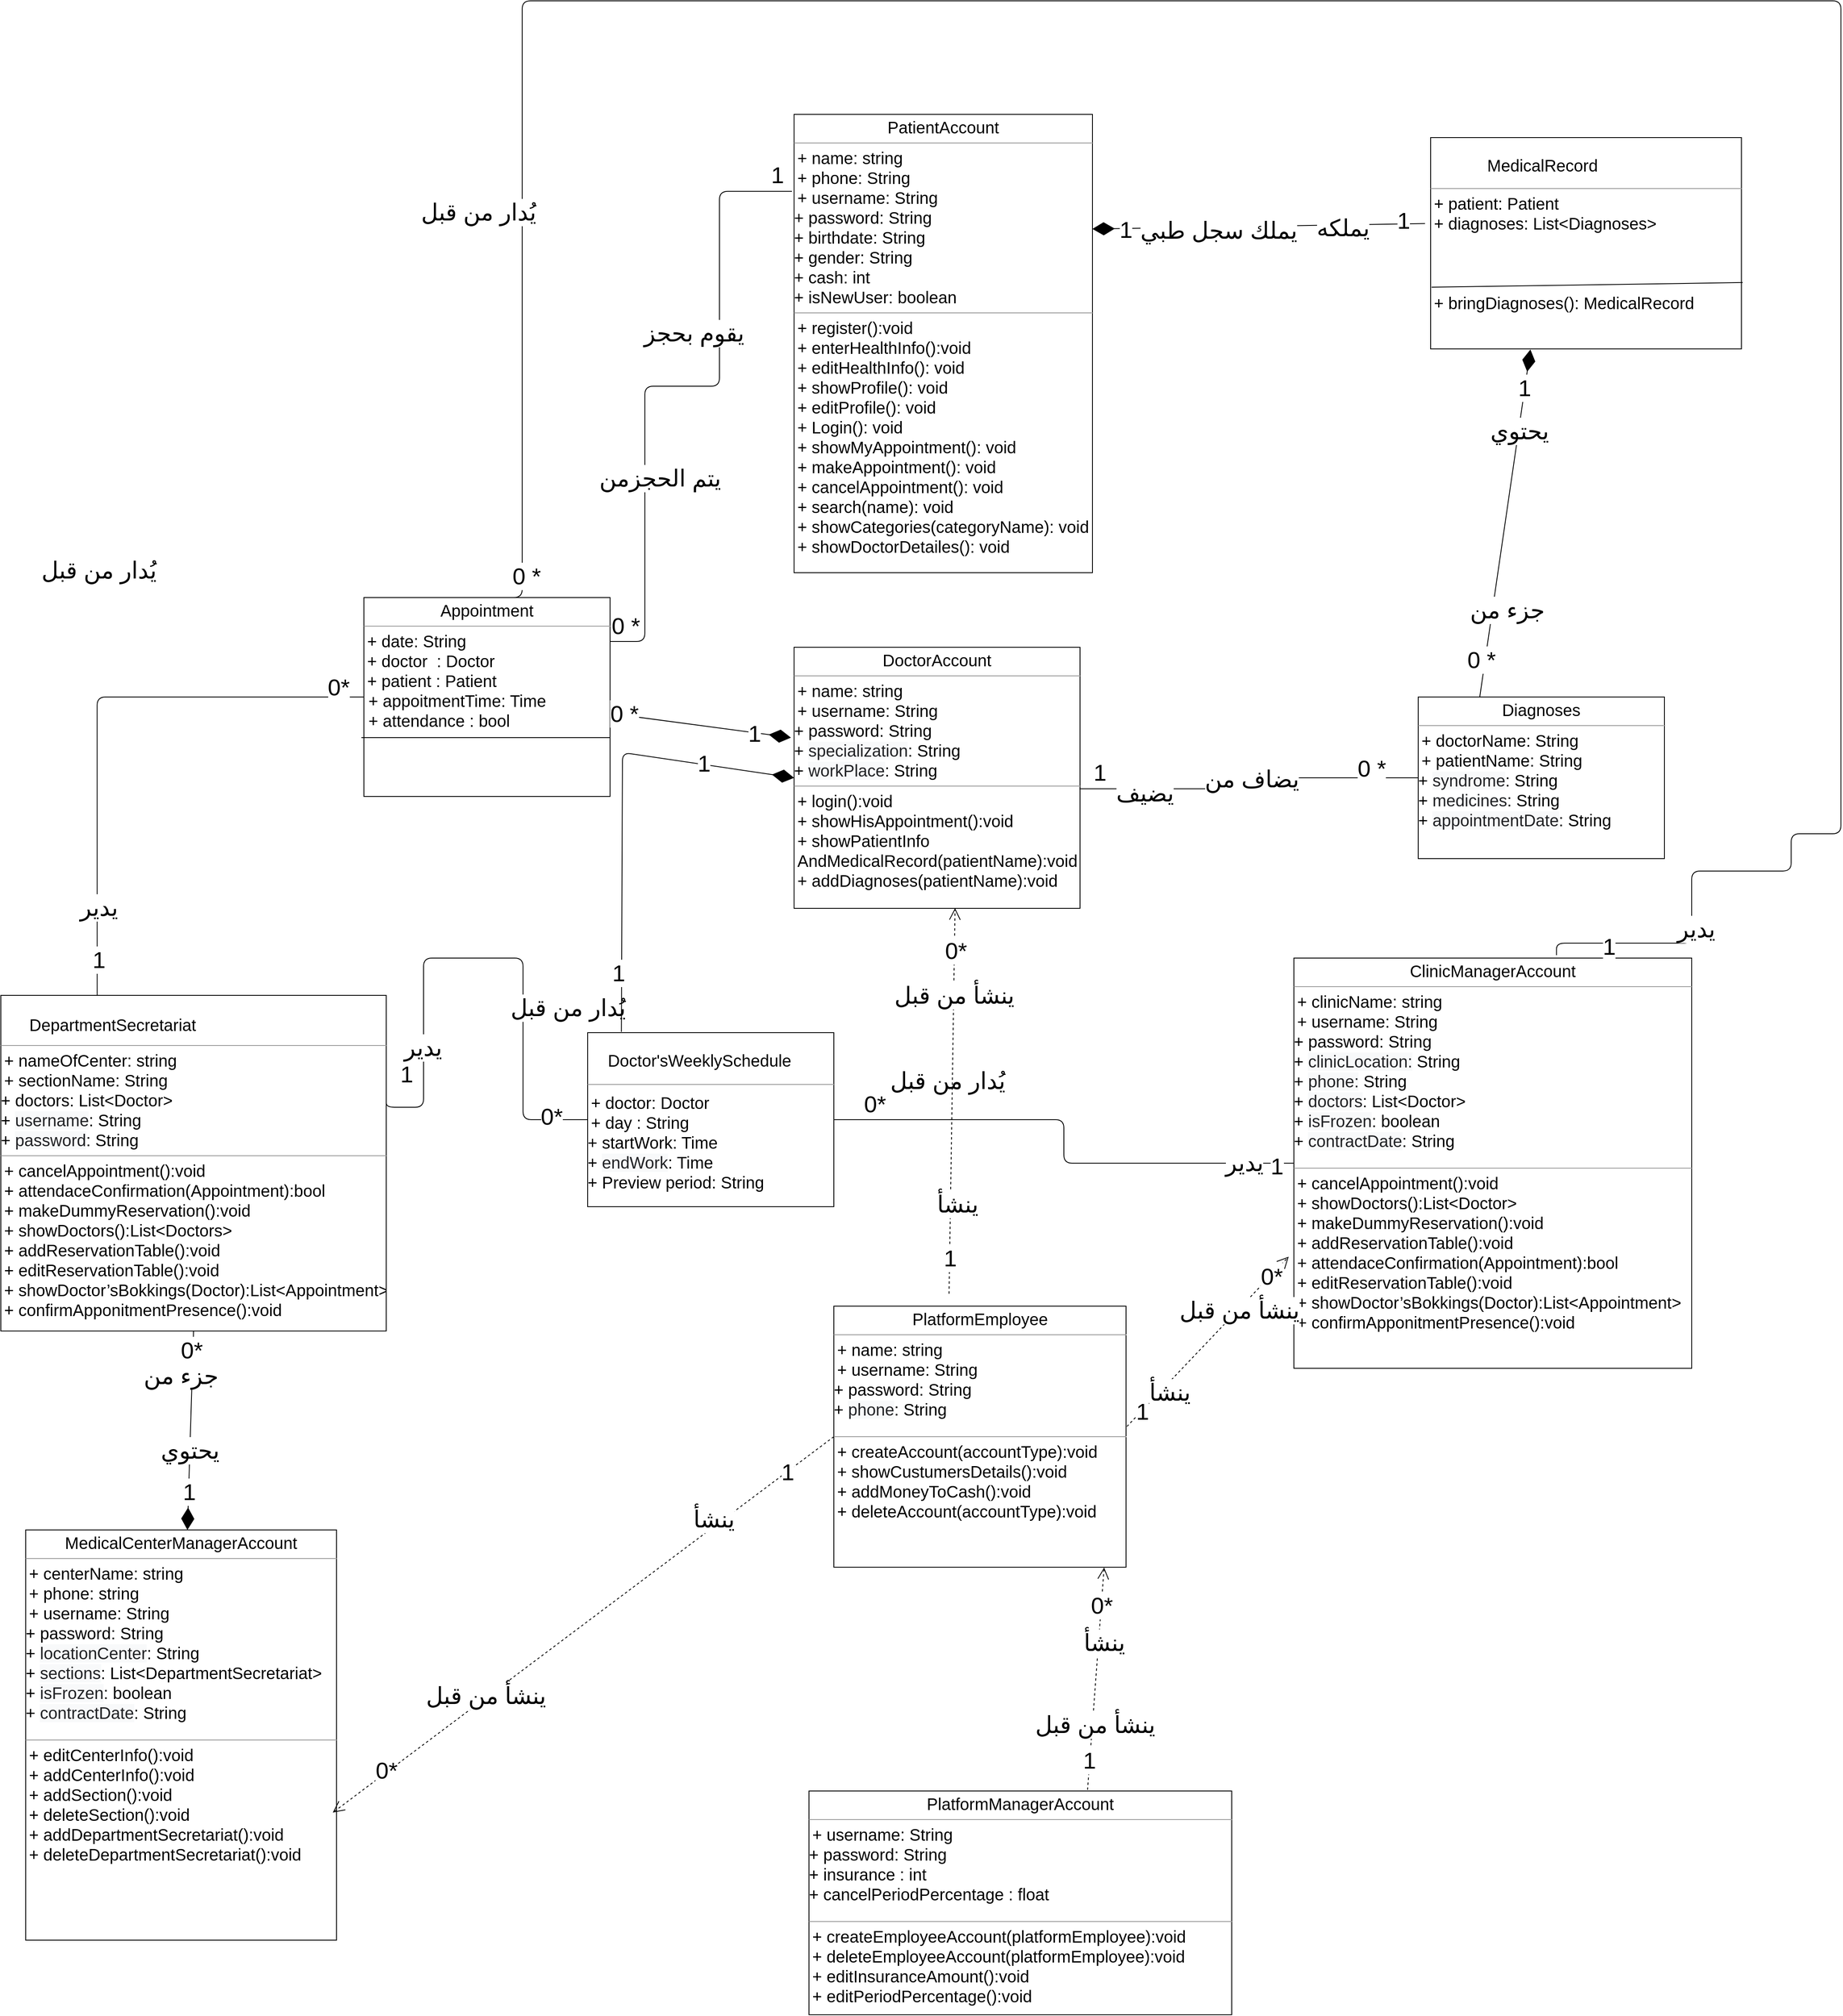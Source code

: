 <mxfile version="13.9.9" type="device" pages="2"><diagram id="C5RBs43oDa-KdzZeNtuy" name="Page-1"><mxGraphModel dx="3726" dy="4091" grid="1" gridSize="15" guides="1" tooltips="1" connect="1" arrows="1" fold="1" page="0" pageScale="1" pageWidth="827" pageHeight="1169" math="0" shadow="0"><root><mxCell id="WIyWlLk6GJQsqaUBKTNV-0"/><mxCell id="WIyWlLk6GJQsqaUBKTNV-1" parent="WIyWlLk6GJQsqaUBKTNV-0"/><mxCell id="4o9AICkzzfkCyS7U7gYJ-1" value="&lt;p style=&quot;margin: 4px 0px 0px ; text-align: center&quot;&gt;&lt;font style=&quot;font-size: 20px&quot;&gt;PatientAccount&lt;/font&gt;&lt;/p&gt;&lt;hr size=&quot;1&quot;&gt;&lt;p style=&quot;margin: 0px ; margin-left: 4px&quot;&gt;&lt;font style=&quot;font-size: 20px&quot;&gt;+ name: string&lt;/font&gt;&lt;br&gt;&lt;font style=&quot;font-size: 20px&quot;&gt;+ phone: String&lt;/font&gt;&lt;/p&gt;&lt;p style=&quot;margin: 0px ; margin-left: 4px&quot;&gt;&lt;span style=&quot;font-size: 20px&quot;&gt;+ username: String&lt;/span&gt;&lt;br&gt;&lt;/p&gt;&lt;span style=&quot;font-size: 20px&quot;&gt;+ password: String&lt;br&gt;&lt;/span&gt;&lt;span style=&quot;font-size: 20px&quot;&gt;+ birthdate: String&lt;br&gt;&lt;/span&gt;&lt;span style=&quot;font-size: 20px&quot;&gt;+ gender: String&lt;br&gt;&lt;/span&gt;&lt;span style=&quot;font-size: 20px&quot;&gt;+ cash: int&lt;br&gt;&lt;/span&gt;&lt;span style=&quot;font-size: 20px&quot;&gt;+ isNewUser: boolean&lt;/span&gt;&lt;span style=&quot;font-size: 20px&quot;&gt;&lt;br&gt;&lt;/span&gt;&lt;hr size=&quot;1&quot;&gt;&lt;p style=&quot;margin: 0px 0px 0px 4px ; font-size: 20px&quot;&gt;+ register():void&lt;/p&gt;&lt;p style=&quot;margin: 0px 0px 0px 4px ; font-size: 20px&quot;&gt;+ enterHealthInfo():void&lt;/p&gt;&lt;p style=&quot;margin: 0px 0px 0px 4px ; font-size: 20px&quot;&gt;+ editHealthInfo(): void&lt;/p&gt;&lt;p style=&quot;margin: 0px 0px 0px 4px ; font-size: 20px&quot;&gt;&lt;span&gt;+ showProfile(): void&lt;/span&gt;&lt;br&gt;&lt;/p&gt;&lt;p style=&quot;margin: 0px 0px 0px 4px ; font-size: 20px&quot;&gt;&lt;span&gt;+ editProfile(): void&lt;/span&gt;&lt;br&gt;&lt;/p&gt;&lt;p style=&quot;margin: 0px 0px 0px 4px ; font-size: 20px&quot;&gt;+ Login(): void&lt;/p&gt;&lt;p style=&quot;margin: 0px 0px 0px 4px ; font-size: 20px&quot;&gt;+ showMyAppointment(): void&lt;br&gt;&lt;/p&gt;&lt;div&gt;&lt;p style=&quot;margin: 0px 0px 0px 4px ; font-size: 20px&quot;&gt;+ makeAppointment(): void&lt;br&gt;&lt;/p&gt;&lt;div&gt;&lt;p style=&quot;margin: 0px 0px 0px 4px ; font-size: 20px&quot;&gt;+ cancelAppointment(): void&lt;br&gt;&lt;/p&gt;&lt;div&gt;&lt;/div&gt;&lt;p style=&quot;margin: 0px 0px 0px 4px ; font-size: 20px&quot;&gt;&lt;span&gt;+ search(name): void&lt;/span&gt;&lt;br&gt;&lt;/p&gt;&lt;div&gt;&lt;p style=&quot;margin: 0px 0px 0px 4px ; font-size: 20px&quot;&gt;+ showCategories(categoryName): void&lt;br&gt;&lt;/p&gt;&lt;div&gt;&lt;p style=&quot;margin: 0px 0px 0px 4px ; font-size: 20px&quot;&gt;+ showDoctorDetailes(): void&lt;br&gt;&lt;/p&gt;&lt;div&gt;&lt;p style=&quot;margin: 0px 0px 0px 4px ; font-size: 20px&quot;&gt;&lt;br&gt;&lt;/p&gt;&lt;/div&gt;&lt;/div&gt;&lt;/div&gt;&lt;div&gt;&lt;br&gt;&lt;/div&gt;&lt;/div&gt;&lt;/div&gt;&lt;p style=&quot;margin: 0px 0px 0px 4px ; font-size: 20px&quot;&gt;&lt;span&gt;&lt;br&gt;&lt;/span&gt;&lt;/p&gt;&lt;p style=&quot;margin: 0px 0px 0px 4px ; font-size: 20px&quot;&gt;&lt;br&gt;&lt;/p&gt;&lt;p style=&quot;margin: 0px 0px 0px 4px ; font-size: 20px&quot;&gt;&lt;br&gt;&lt;/p&gt;" style="verticalAlign=top;align=left;overflow=fill;fontSize=12;fontFamily=Helvetica;html=1;" parent="WIyWlLk6GJQsqaUBKTNV-1" vertex="1"><mxGeometry x="477" y="-2143" width="360" height="553" as="geometry"/></mxCell><mxCell id="4o9AICkzzfkCyS7U7gYJ-3" value="&lt;p style=&quot;margin: 4px 0px 0px ; text-align: center&quot;&gt;&lt;/p&gt;&lt;div class=&quot;tw-target-rmn tw-ta-container F0azHf tw-nfl&quot; id=&quot;tw-target-rmn-container&quot; style=&quot;overflow: hidden ; position: relative ; outline: 0px&quot;&gt;&lt;pre class=&quot;tw-data-placeholder tw-text-small tw-ta&quot; id=&quot;tw-target-rmn&quot; dir=&quot;ltr&quot; style=&quot;background-color: transparent ; border: none ; padding: 0px 0.14em 0px 0px ; position: relative ; margin: 0px ; resize: none ; font-family: inherit ; overflow: hidden ; text-align: left ; width: 270px ; overflow-wrap: break-word ; font-size: 16px ; line-height: 24px ; font-weight: normal ; color: black&quot;&gt;&lt;span class=&quot;Y2IQFc&quot;&gt;&lt;/span&gt;&lt;/pre&gt;&lt;/div&gt;&lt;div class=&quot;iYB33c&quot; style=&quot;display: flex ; justify-content: space-between ; width: 302px ; position: absolute ; bottom: 0px ; left: 0px ; height: 48px&quot;&gt;&lt;div class=&quot;dlJLJe&quot; style=&quot;display: flex ; margin: 10px 11px 0px auto&quot;&gt;&lt;div style=&quot;visibility: hidden ; position: relative&quot;&gt;&lt;span class=&quot;povykd&quot; tabindex=&quot;0&quot; style=&quot;cursor: pointer ; outline: 0px ; display: inline-block&quot;&gt;&lt;div class=&quot;U9URNb&quot; style=&quot;opacity: 0.74 ; color: rgb(32 , 33 , 36) ; font-size: 12px ; font-style: italic ; min-width: 26px ; margin: -11px ; padding: 11px&quot;&gt;&lt;img id=&quot;dimg_3&quot; src=&quot;data:image/png;base64,iVBORw0KGgoAAAANSUhEUgAAABQAAAAUCAQAAAAngNWGAAAA/0lEQVR4AYXNMSiEcRyA4cfmGHQbCZIipkuxnJgMStlMNmeyD2dwmc8+sZgxYJd9ErIZFHUyYYD7fkr6l4/rnvmtl7+KitrqV/fq2Y5eLY3Z9S48eRLe7BmVZ9qhTLhQ0algzZWQOVKSsCF8OjAnwbxDTWFDUhPK/jMr1H6HE/IqRky2DyvCefuwItwZzodVoYRiLqMkVCXrwpJ9twZ+sgfDYEFYl8wIWxZ9uFf7zkallxlJh4YrLGsKjZRx7VGHhLqwgFUN45DGdb8MeXGpgB4ABZdeDcpZEY51A+hyLKz4S1W4MQWm3AibWtgWmk6dyISa1pSdyWTOlLXVp0+eL9D/ZPfBTNanAAAAAElFTkSuQmCC&quot; class=&quot;YQ4gaf zr758c wA1Bge&quot; height=&quot;16&quot; width=&quot;16&quot; alt=&quot;Community Verified icon&quot; style=&quot;display: block ; border: 0px ; position: relative ; padding-top: 3px&quot;&gt;&lt;span class=&quot;nlMhfd&quot; style=&quot;display: inline-block ; height: 26px ; line-height: 26px ; word-break: break-all&quot;&gt;&lt;/span&gt;&lt;/div&gt;&lt;/span&gt;&lt;/div&gt;&lt;/div&gt;&lt;div class=&quot;tw-menu&quot; id=&quot;tw-tmenu&quot; style=&quot;display: inline-block ; line-height: normal ; position: absolute ; left: 0px&quot;&gt;&lt;span class=&quot;tw-menu-btn&quot; id=&quot;tw-cpy-btn&quot; title=&quot;Copy&quot; tabindex=&quot;0&quot; style=&quot;cursor: pointer ; display: inline-block ; height: 48px ; color: rgb(112 , 117 , 122) ; overflow: hidden ; width: 48px ; outline: 0px ; font-family: &amp;#34;arial&amp;#34; , sans-serif ; font-size: 0px ; font-style: normal ; font-weight: 400 ; letter-spacing: normal ; text-indent: 0px ; text-transform: none ; word-spacing: 0px ; background-color: rgb(248 , 249 , 250) ; transform: rotatex(180deg)&quot;&gt;&lt;span class=&quot;tw-menu-btn-image z1asCe wm4nBd&quot; style=&quot;display: inline-block ; height: 24px ; line-height: 24px ; position: relative ; width: 24px ; border: 1px solid transparent ; padding: 10px&quot;&gt;&lt;div style=&quot;text-align: center&quot;&gt;&lt;/div&gt;&lt;/span&gt;&lt;/span&gt;&lt;span class=&quot;fQjaD&quot; style=&quot;display: inline-block ; bottom: 6px ; right: -24px ; position: relative ; color: rgb(32 , 33 , 36) ; font-family: &amp;#34;arial&amp;#34; , sans-serif ; font-size: 0px ; font-style: normal ; font-weight: 400 ; letter-spacing: normal ; text-indent: 0px ; text-transform: none ; word-spacing: 0px ; background-color: rgb(248 , 249 , 250)&quot;&gt;&lt;span class=&quot;povykd&quot; style=&quot;cursor: pointer ; display: inline-block&quot;&gt;&lt;/span&gt;&lt;/span&gt;&lt;span class=&quot;tw-menu-btn za3ale&quot; id=&quot;tw-spkr-button&quot; tabindex=&quot;0&quot; style=&quot;cursor: pointer ; display: inline-block ; height: 48px ; color: rgb(112 , 117 , 122) ; overflow: hidden ; width: 48px ; outline: 0px ; font-family: &amp;#34;arial&amp;#34; , sans-serif ; font-size: 0px ; font-style: normal ; font-weight: 400 ; letter-spacing: normal ; text-indent: 0px ; text-transform: none ; word-spacing: 0px ; background-color: rgb(248 , 249 , 250)&quot;&gt;&lt;span class=&quot;tw-menu-btn-image z1asCe JKu1je&quot; title=&quot;Listen&quot; style=&quot;display: inline-block ; height: 24px ; line-height: 24px ; position: relative ; width: 24px ; border: 1px solid transparent ; padding: 12px 10px 8px&quot;&gt;&lt;div style=&quot;text-align: center&quot;&gt;&lt;/div&gt;&lt;/span&gt;&lt;/span&gt;&lt;span style=&quot;color: rgb(32 , 33 , 36) ; font-family: &amp;#34;arial&amp;#34; , sans-serif ; font-size: 0px ; font-style: normal ; font-weight: 400 ; letter-spacing: normal ; text-indent: 0px ; text-transform: none ; word-spacing: 0px ; background-color: rgb(248 , 249 , 250)&quot;&gt;&lt;/span&gt;&lt;/div&gt;&lt;/div&gt;&lt;p&gt;&lt;/p&gt;&lt;div class=&quot;tw-ta-container F0azHf tw-nfl&quot; id=&quot;tw-target-text-container&quot; tabindex=&quot;0&quot; style=&quot;overflow: hidden ; position: relative ; outline: 0px&quot;&gt;&lt;pre class=&quot;tw-data-text tw-text-large tw-ta&quot; id=&quot;tw-target-text&quot; dir=&quot;ltr&quot; style=&quot;text-align: center ; line-height: 36px ; background-color: transparent ; border: none ; padding: 2px 0.14em 2px 0px ; position: relative ; margin: -2px 0px ; resize: none ; font-family: inherit ; overflow: hidden ; width: 270px ; overflow-wrap: break-word&quot;&gt;&lt;span class=&quot;Y2IQFc&quot; lang=&quot;en&quot;&gt;&lt;font style=&quot;font-size: 20px&quot;&gt;MedicalRecord&lt;/font&gt;&lt;/span&gt;&lt;/pre&gt;&lt;/div&gt;&lt;hr size=&quot;1&quot;&gt;&lt;p style=&quot;margin: 0px ; margin-left: 4px&quot;&gt;&lt;font style=&quot;font-size: 20px&quot;&gt;+ patient: Patient&lt;/font&gt;&lt;br&gt;&lt;/p&gt;&lt;p style=&quot;margin: 0px ; margin-left: 4px&quot;&gt;&lt;font style=&quot;font-size: 20px&quot;&gt;&lt;/font&gt;&lt;/p&gt;&lt;p style=&quot;margin: 0px 0px 0px 4px&quot;&gt;&lt;font style=&quot;font-size: 20px&quot;&gt;+ diagnoses: List&amp;lt;Diagnoses&amp;gt;&lt;/font&gt;&lt;br&gt;&lt;/p&gt;&lt;p style=&quot;margin: 0px 0px 0px 4px ; font-size: 20px&quot;&gt;&lt;br&gt;&lt;/p&gt;&lt;p style=&quot;margin: 0px 0px 0px 4px ; font-size: 20px&quot;&gt;&lt;br&gt;&lt;/p&gt;&lt;p style=&quot;margin: 0px 0px 0px 4px ; font-size: 20px&quot;&gt;&lt;br&gt;&lt;/p&gt;&lt;p style=&quot;margin: 0px 0px 0px 4px ; font-size: 20px&quot;&gt;+ bringDiagnoses(): MedicalRecord&lt;/p&gt;&lt;p style=&quot;margin: 0px 0px 0px 4px ; font-size: 20px&quot;&gt;&lt;br&gt;&lt;/p&gt;" style="verticalAlign=top;align=left;overflow=fill;fontSize=12;fontFamily=Helvetica;html=1;" parent="WIyWlLk6GJQsqaUBKTNV-1" vertex="1"><mxGeometry x="1245" y="-2115" width="375" height="255" as="geometry"/></mxCell><mxCell id="4o9AICkzzfkCyS7U7gYJ-5" value="&lt;p style=&quot;margin: 4px 0px 0px ; text-align: center&quot;&gt;&lt;span style=&quot;font-size: 20px&quot;&gt;DoctorAccount&lt;/span&gt;&lt;/p&gt;&lt;hr size=&quot;1&quot;&gt;&lt;p style=&quot;margin: 0px ; margin-left: 4px&quot;&gt;&lt;font style=&quot;font-size: 20px&quot;&gt;+ name: string&lt;/font&gt;&lt;/p&gt;&lt;p style=&quot;margin: 0px ; margin-left: 4px&quot;&gt;&lt;span style=&quot;font-size: 20px&quot;&gt;+ username: String&lt;/span&gt;&lt;br&gt;&lt;/p&gt;&lt;span style=&quot;font-size: 20px&quot;&gt;+ password: String&lt;br&gt;&lt;/span&gt;&lt;span style=&quot;font-size: 20px&quot;&gt;+&amp;nbsp;&lt;/span&gt;&lt;span style=&quot;background-color: rgb(248 , 249 , 250) ; color: rgb(32 , 33 , 36) ; font-family: inherit ; font-size: 20px&quot;&gt;specialization&lt;/span&gt;&lt;span style=&quot;font-size: 20px&quot;&gt;: String&lt;/span&gt;&lt;br&gt;&lt;span style=&quot;font-size: 20px&quot;&gt;+ &lt;font color=&quot;#202124&quot;&gt;&lt;span style=&quot;background-color: rgb(248 , 249 , 250)&quot;&gt;workPlace&lt;/span&gt;&lt;/font&gt;&lt;/span&gt;&lt;span style=&quot;font-size: 20px&quot;&gt;: String&lt;/span&gt;&lt;br&gt;&lt;hr size=&quot;1&quot;&gt;&lt;p style=&quot;margin: 0px 0px 0px 4px ; font-size: 20px&quot;&gt;+ login():void&lt;/p&gt;&lt;p style=&quot;margin: 0px 0px 0px 4px ; font-size: 20px&quot;&gt;+ showHisAppointment():void&lt;/p&gt;&lt;p style=&quot;margin: 0px 0px 0px 4px ; font-size: 20px&quot;&gt;+ showPatientInfo&lt;/p&gt;&lt;p style=&quot;margin: 0px 0px 0px 4px ; font-size: 20px&quot;&gt;AndMedicalRecord(patientName):void&lt;/p&gt;&lt;p style=&quot;margin: 0px 0px 0px 4px ; font-size: 20px&quot;&gt;+ addDiagnoses(patientName):void&lt;/p&gt;&lt;p style=&quot;margin: 0px 0px 0px 4px ; font-size: 20px&quot;&gt;&lt;br&gt;&lt;/p&gt;&lt;p style=&quot;margin: 0px 0px 0px 4px ; font-size: 20px&quot;&gt;&lt;br&gt;&lt;/p&gt;&lt;p style=&quot;margin: 0px 0px 0px 4px ; font-size: 20px&quot;&gt;&lt;br&gt;&lt;/p&gt;&lt;p style=&quot;margin: 0px 0px 0px 4px ; font-size: 20px&quot;&gt;&lt;br&gt;&lt;/p&gt;&lt;p style=&quot;margin: 0px 0px 0px 4px ; font-size: 20px&quot;&gt;&lt;br&gt;&lt;/p&gt;" style="verticalAlign=top;align=left;overflow=fill;fontSize=12;fontFamily=Helvetica;html=1;" parent="WIyWlLk6GJQsqaUBKTNV-1" vertex="1"><mxGeometry x="477" y="-1500" width="345" height="315" as="geometry"/></mxCell><mxCell id="4o9AICkzzfkCyS7U7gYJ-7" value="&lt;p style=&quot;margin: 4px 0px 0px ; text-align: center&quot;&gt;&lt;span style=&quot;font-size: 20px&quot;&gt;Diagnoses&lt;/span&gt;&lt;/p&gt;&lt;hr size=&quot;1&quot;&gt;&lt;p style=&quot;margin: 0px ; margin-left: 4px&quot;&gt;&lt;font style=&quot;font-size: 20px&quot;&gt;+ doctorName: String&lt;/font&gt;&lt;/p&gt;&lt;p style=&quot;margin: 0px ; margin-left: 4px&quot;&gt;&lt;span style=&quot;font-size: 20px&quot;&gt;+ patientName: String&lt;/span&gt;&lt;br&gt;&lt;/p&gt;&lt;span style=&quot;font-size: 20px&quot;&gt;+&amp;nbsp;&lt;/span&gt;&lt;span style=&quot;background-color: rgb(248 , 249 , 250) ; color: rgb(32 , 33 , 36) ; font-family: inherit ; font-size: 20px&quot;&gt;syndrome&lt;/span&gt;&lt;span style=&quot;font-size: 20px&quot;&gt;: String&lt;/span&gt;&lt;br&gt;&lt;span style=&quot;font-size: 20px&quot;&gt;+&amp;nbsp;&lt;/span&gt;&lt;font color=&quot;#202124&quot;&gt;&lt;span style=&quot;font-size: 20px&quot;&gt;medicines&lt;/span&gt;&lt;/font&gt;&lt;span style=&quot;font-size: 20px&quot;&gt;: String&lt;/span&gt;&lt;br&gt;&lt;span style=&quot;font-size: 20px&quot;&gt;+ &lt;font color=&quot;#202124&quot;&gt;&lt;span style=&quot;background-color: rgb(248 , 249 , 250)&quot;&gt;appointmentDate&lt;/span&gt;&lt;/font&gt;&lt;/span&gt;&lt;span style=&quot;font-size: 20px&quot;&gt;: String&lt;br&gt;&lt;/span&gt;&lt;p style=&quot;margin: 0px 0px 0px 4px ; font-size: 20px&quot;&gt;&lt;br&gt;&lt;/p&gt;" style="verticalAlign=top;align=left;overflow=fill;fontSize=12;fontFamily=Helvetica;html=1;" parent="WIyWlLk6GJQsqaUBKTNV-1" vertex="1"><mxGeometry x="1230" y="-1440" width="297" height="195" as="geometry"/></mxCell><mxCell id="4o9AICkzzfkCyS7U7gYJ-8" value="&lt;p style=&quot;margin: 4px 0px 0px ; text-align: center&quot;&gt;&lt;span style=&quot;font-size: 20px&quot;&gt;Appointment&lt;/span&gt;&lt;/p&gt;&lt;hr size=&quot;1&quot;&gt;&lt;p style=&quot;margin: 0px ; margin-left: 4px&quot;&gt;&lt;font style=&quot;font-size: 20px&quot;&gt;+ date: String&lt;/font&gt;&lt;/p&gt;&lt;p style=&quot;margin: 0px ; margin-left: 4px&quot;&gt;&lt;font style=&quot;font-size: 20px&quot;&gt;&lt;/font&gt;&lt;/p&gt;&lt;p style=&quot;margin: 0px 0px 0px 4px&quot;&gt;&lt;font style=&quot;font-size: 20px&quot;&gt;+ doctor&amp;nbsp; : Doctor&lt;/font&gt;&lt;/p&gt;&lt;div&gt;&lt;font style=&quot;font-size: 20px&quot;&gt;&lt;p style=&quot;font-size: 12px ; margin: 0px 0px 0px 4px&quot;&gt;&lt;font style=&quot;font-size: 20px&quot;&gt;+ patient : Patient&amp;nbsp;&lt;/font&gt;&lt;/p&gt;&lt;div&gt;&lt;font style=&quot;font-size: 20px&quot;&gt;&amp;nbsp;+ appoitmentTime: Time&lt;/font&gt;&lt;/div&gt;&lt;div&gt;&lt;font style=&quot;font-size: 20px&quot;&gt;&amp;nbsp;+ attendance : bool&lt;/font&gt;&lt;/div&gt;&lt;div&gt;&lt;font style=&quot;font-size: 20px&quot;&gt;&amp;nbsp;&lt;/font&gt;&lt;/div&gt;&lt;/font&gt;&lt;/div&gt;&lt;p style=&quot;margin: 0px ; margin-left: 4px&quot;&gt;&lt;/p&gt;&lt;span style=&quot;font-size: 20px&quot;&gt;&lt;br&gt;&lt;/span&gt;&lt;p style=&quot;margin: 0px 0px 0px 4px ; font-size: 20px&quot;&gt;&lt;br&gt;&lt;/p&gt;&lt;p style=&quot;margin: 0px 0px 0px 4px ; font-size: 20px&quot;&gt;&lt;br&gt;&lt;/p&gt;&lt;p style=&quot;margin: 0px 0px 0px 4px ; font-size: 20px&quot;&gt;&lt;br&gt;&lt;/p&gt;&lt;p style=&quot;margin: 0px 0px 0px 4px ; font-size: 20px&quot;&gt;&lt;br&gt;&lt;/p&gt;&lt;p style=&quot;margin: 0px 0px 0px 4px ; font-size: 20px&quot;&gt;&lt;br&gt;&lt;/p&gt;&lt;p style=&quot;margin: 0px 0px 0px 4px ; font-size: 20px&quot;&gt;&lt;br&gt;&lt;/p&gt;" style="verticalAlign=top;align=left;overflow=fill;fontSize=12;fontFamily=Helvetica;html=1;" parent="WIyWlLk6GJQsqaUBKTNV-1" vertex="1"><mxGeometry x="-42" y="-1560" width="297" height="240" as="geometry"/></mxCell><mxCell id="4o9AICkzzfkCyS7U7gYJ-9" value="&lt;p style=&quot;margin: 4px 0px 0px ; text-align: center&quot;&gt;&lt;/p&gt;&lt;div class=&quot;tw-target-rmn tw-ta-container F0azHf tw-nfl&quot; id=&quot;tw-target-rmn-container&quot; style=&quot;overflow: hidden ; position: relative ; outline: 0px&quot;&gt;&lt;pre class=&quot;tw-data-placeholder tw-text-small tw-ta&quot; id=&quot;tw-target-rmn&quot; dir=&quot;ltr&quot; style=&quot;background-color: transparent ; border: none ; padding: 0px 0.14em 0px 0px ; position: relative ; margin: 0px ; resize: none ; font-family: inherit ; overflow: hidden ; text-align: left ; width: 270px ; overflow-wrap: break-word ; font-size: 16px ; line-height: 24px ; font-weight: normal ; color: black&quot;&gt;&lt;span class=&quot;Y2IQFc&quot;&gt;&lt;/span&gt;&lt;/pre&gt;&lt;/div&gt;&lt;div class=&quot;iYB33c&quot; style=&quot;display: flex ; justify-content: space-between ; width: 302px ; position: absolute ; bottom: 0px ; left: 0px ; height: 48px&quot;&gt;&lt;div class=&quot;dlJLJe&quot; style=&quot;display: flex ; margin: 10px 11px 0px auto&quot;&gt;&lt;div style=&quot;visibility: hidden ; position: relative&quot;&gt;&lt;span class=&quot;povykd&quot; tabindex=&quot;0&quot; style=&quot;cursor: pointer ; outline: 0px ; display: inline-block&quot;&gt;&lt;div class=&quot;U9URNb&quot; style=&quot;opacity: 0.74 ; color: rgb(32 , 33 , 36) ; font-size: 12px ; font-style: italic ; min-width: 26px ; margin: -11px ; padding: 11px&quot;&gt;&lt;img id=&quot;dimg_3&quot; src=&quot;data:image/png;base64,iVBORw0KGgoAAAANSUhEUgAAABQAAAAUCAQAAAAngNWGAAAA/0lEQVR4AYXNMSiEcRyA4cfmGHQbCZIipkuxnJgMStlMNmeyD2dwmc8+sZgxYJd9ErIZFHUyYYD7fkr6l4/rnvmtl7+KitrqV/fq2Y5eLY3Z9S48eRLe7BmVZ9qhTLhQ0algzZWQOVKSsCF8OjAnwbxDTWFDUhPK/jMr1H6HE/IqRky2DyvCefuwItwZzodVoYRiLqMkVCXrwpJ9twZ+sgfDYEFYl8wIWxZ9uFf7zkallxlJh4YrLGsKjZRx7VGHhLqwgFUN45DGdb8MeXGpgB4ABZdeDcpZEY51A+hyLKz4S1W4MQWm3AibWtgWmk6dyISa1pSdyWTOlLXVp0+eL9D/ZPfBTNanAAAAAElFTkSuQmCC&quot; class=&quot;YQ4gaf zr758c wA1Bge&quot; height=&quot;16&quot; width=&quot;16&quot; alt=&quot;Community Verified icon&quot; style=&quot;display: block ; border: 0px ; position: relative ; padding-top: 3px&quot;&gt;&lt;span class=&quot;nlMhfd&quot; style=&quot;display: inline-block ; height: 26px ; line-height: 26px ; word-break: break-all&quot;&gt;&lt;/span&gt;&lt;/div&gt;&lt;/span&gt;&lt;/div&gt;&lt;/div&gt;&lt;div class=&quot;tw-menu&quot; id=&quot;tw-tmenu&quot; style=&quot;display: inline-block ; line-height: normal ; position: absolute ; left: 0px&quot;&gt;&lt;span class=&quot;tw-menu-btn&quot; id=&quot;tw-cpy-btn&quot; title=&quot;Copy&quot; tabindex=&quot;0&quot; style=&quot;cursor: pointer ; display: inline-block ; height: 48px ; color: rgb(112 , 117 , 122) ; overflow: hidden ; width: 48px ; outline: 0px ; font-family: &amp;#34;arial&amp;#34; , sans-serif ; font-size: 0px ; font-style: normal ; font-weight: 400 ; letter-spacing: normal ; text-indent: 0px ; text-transform: none ; word-spacing: 0px ; background-color: rgb(248 , 249 , 250) ; transform: rotatex(180deg)&quot;&gt;&lt;span class=&quot;tw-menu-btn-image z1asCe wm4nBd&quot; style=&quot;display: inline-block ; height: 24px ; line-height: 24px ; position: relative ; width: 24px ; border: 1px solid transparent ; padding: 10px&quot;&gt;&lt;/span&gt;&lt;/span&gt;&lt;span class=&quot;fQjaD&quot; style=&quot;display: inline-block ; bottom: 6px ; right: -24px ; position: relative ; color: rgb(32 , 33 , 36) ; font-family: &amp;#34;arial&amp;#34; , sans-serif ; font-size: 0px ; font-style: normal ; font-weight: 400 ; letter-spacing: normal ; text-indent: 0px ; text-transform: none ; word-spacing: 0px ; background-color: rgb(248 , 249 , 250)&quot;&gt;&lt;span class=&quot;povykd&quot; style=&quot;cursor: pointer ; display: inline-block&quot;&gt;&lt;/span&gt;&lt;/span&gt;&lt;span class=&quot;tw-menu-btn za3ale&quot; id=&quot;tw-spkr-button&quot; tabindex=&quot;0&quot; style=&quot;cursor: pointer ; display: inline-block ; height: 48px ; color: rgb(112 , 117 , 122) ; overflow: hidden ; width: 48px ; outline: 0px ; font-family: &amp;#34;arial&amp;#34; , sans-serif ; font-size: 0px ; font-style: normal ; font-weight: 400 ; letter-spacing: normal ; text-indent: 0px ; text-transform: none ; word-spacing: 0px ; background-color: rgb(248 , 249 , 250)&quot;&gt;&lt;span class=&quot;tw-menu-btn-image z1asCe JKu1je&quot; title=&quot;Listen&quot; style=&quot;display: inline-block ; height: 24px ; line-height: 24px ; position: relative ; width: 24px ; border: 1px solid transparent ; padding: 12px 10px 8px&quot;&gt;&lt;/span&gt;&lt;/span&gt;&lt;span style=&quot;color: rgb(32 , 33 , 36) ; font-family: &amp;#34;arial&amp;#34; , sans-serif ; font-size: 0px ; font-style: normal ; font-weight: 400 ; letter-spacing: normal ; text-indent: 0px ; text-transform: none ; word-spacing: 0px ; background-color: rgb(248 , 249 , 250)&quot;&gt;&lt;/span&gt;&lt;/div&gt;&lt;/div&gt;&lt;p&gt;&lt;/p&gt;&lt;div class=&quot;tw-ta-container F0azHf tw-nfl&quot; id=&quot;tw-target-text-container&quot; tabindex=&quot;0&quot; style=&quot;overflow: hidden ; position: relative ; outline: 0px ; font-size: 20px&quot;&gt;&lt;pre class=&quot;tw-data-text tw-text-large tw-ta&quot; id=&quot;tw-target-text&quot; dir=&quot;ltr&quot; style=&quot;text-align: center ; line-height: 36px ; background-color: transparent ; border: none ; padding: 2px 0.14em 2px 0px ; position: relative ; margin: -2px 0px ; resize: none ; font-family: inherit ; overflow: hidden ; width: 270px ; overflow-wrap: break-word&quot;&gt;&lt;span class=&quot;Y2IQFc&quot; lang=&quot;en&quot;&gt;&lt;font style=&quot;font-size: 20px&quot;&gt;Doctor'sWeeklySchedule&lt;/font&gt;&lt;/span&gt;&lt;/pre&gt;&lt;/div&gt;&lt;hr size=&quot;1&quot; style=&quot;text-align: center ; font-size: 20px&quot;&gt;&lt;p style=&quot;margin: 0px ; margin-left: 4px&quot;&gt;&lt;font style=&quot;font-size: 20px&quot;&gt;+ doctor: Doctor&lt;/font&gt;&lt;/p&gt;&lt;p style=&quot;margin: 0px ; margin-left: 4px&quot;&gt;&lt;span style=&quot;font-size: 20px&quot;&gt;+ day : String&lt;/span&gt;&lt;br&gt;&lt;/p&gt;&lt;span style=&quot;font-size: 20px&quot;&gt;+ startWork: Time&lt;br&gt;&lt;/span&gt;&lt;span style=&quot;font-size: 20px&quot;&gt;+ &lt;font color=&quot;#202124&quot;&gt;&lt;span style=&quot;background-color: rgb(248 , 249 , 250)&quot;&gt;endWork&lt;/span&gt;&lt;/font&gt;&lt;/span&gt;&lt;span style=&quot;font-size: 20px&quot;&gt;: Time&lt;/span&gt;&lt;br&gt;&lt;font style=&quot;font-size: 20px&quot;&gt;+&amp;nbsp;&lt;span style=&quot;background-color: transparent ; font-family: inherit&quot;&gt;Preview period&lt;/span&gt;&lt;/font&gt;&lt;span style=&quot;font-size: 20px&quot;&gt;: String&lt;/span&gt;&lt;div class=&quot;tw-target-rmn tw-ta-container F0azHf tw-nfl&quot; id=&quot;tw-target-rmn-container&quot; style=&quot;overflow: hidden ; position: relative ; outline: 0px ; font-size: 20px&quot;&gt;&lt;pre class=&quot;tw-data-placeholder tw-text-small tw-ta&quot; id=&quot;tw-target-rmn&quot; dir=&quot;ltr&quot; style=&quot;background-color: transparent ; border: none ; padding: 0px 0.14em 0px 0px ; position: relative ; margin-top: 0px ; margin-bottom: 0px ; resize: none ; font-family: inherit ; overflow: hidden ; width: 270px ; overflow-wrap: break-word ; line-height: 24px&quot;&gt;&lt;font style=&quot;font-size: 20px&quot;&gt;&lt;span class=&quot;Y2IQFc&quot;&gt;&lt;/span&gt;&lt;/font&gt;&lt;/pre&gt;&lt;/div&gt;&lt;div class=&quot;iYB33c&quot; style=&quot;display: flex ; justify-content: space-between ; width: 302px ; position: absolute ; bottom: 0px ; left: 0px ; height: 48px ; font-size: 20px&quot;&gt;&lt;div class=&quot;dlJLJe&quot; style=&quot;display: flex ; margin: 10px 11px 0px auto&quot;&gt;&lt;div style=&quot;visibility: hidden ; position: relative&quot;&gt;&lt;span class=&quot;povykd&quot; tabindex=&quot;0&quot; style=&quot;cursor: pointer ; outline: 0px ; display: inline-block&quot;&gt;&lt;div class=&quot;U9URNb&quot; style=&quot;opacity: 0.74 ; color: rgb(32 , 33 , 36) ; font-style: italic ; min-width: 26px ; margin: -11px ; padding: 11px&quot;&gt;&lt;font style=&quot;font-size: 20px&quot;&gt;&lt;img id=&quot;dimg_3&quot; src=&quot;data:image/png;base64,iVBORw0KGgoAAAANSUhEUgAAABQAAAAUCAQAAAAngNWGAAAA/0lEQVR4AYXNMSiEcRyA4cfmGHQbCZIipkuxnJgMStlMNmeyD2dwmc8+sZgxYJd9ErIZFHUyYYD7fkr6l4/rnvmtl7+KitrqV/fq2Y5eLY3Z9S48eRLe7BmVZ9qhTLhQ0algzZWQOVKSsCF8OjAnwbxDTWFDUhPK/jMr1H6HE/IqRky2DyvCefuwItwZzodVoYRiLqMkVCXrwpJ9twZ+sgfDYEFYl8wIWxZ9uFf7zkallxlJh4YrLGsKjZRx7VGHhLqwgFUN45DGdb8MeXGpgB4ABZdeDcpZEY51A+hyLKz4S1W4MQWm3AibWtgWmk6dyISa1pSdyWTOlLXVp0+eL9D/ZPfBTNanAAAAAElFTkSuQmCC&quot; class=&quot;YQ4gaf zr758c wA1Bge&quot; height=&quot;16&quot; width=&quot;16&quot; alt=&quot;Community Verified icon&quot; style=&quot;display: block ; border: 0px ; position: relative ; padding-top: 3px&quot;&gt;&lt;span class=&quot;nlMhfd&quot; style=&quot;display: inline-block ; height: 26px ; line-height: 26px ; word-break: break-all&quot;&gt;&lt;/span&gt;&lt;/font&gt;&lt;/div&gt;&lt;/span&gt;&lt;/div&gt;&lt;/div&gt;&lt;div class=&quot;tw-menu&quot; id=&quot;tw-tmenu&quot; style=&quot;display: inline-block ; line-height: normal ; position: absolute ; left: 0px&quot;&gt;&lt;font style=&quot;font-size: 20px&quot;&gt;&lt;span class=&quot;tw-menu-btn&quot; id=&quot;tw-cpy-btn&quot; title=&quot;Copy&quot; tabindex=&quot;0&quot; style=&quot;cursor: pointer ; display: inline-block ; height: 48px ; color: rgb(112 , 117 , 122) ; overflow: hidden ; width: 48px ; outline: 0px ; font-family: &amp;#34;arial&amp;#34; , sans-serif ; background-color: rgb(248 , 249 , 250) ; transform: rotatex(180deg)&quot;&gt;&lt;span class=&quot;tw-menu-btn-image z1asCe wm4nBd&quot; style=&quot;display: inline-block ; height: 24px ; line-height: 24px ; position: relative ; width: 24px ; border: 1px solid transparent ; padding: 10px&quot;&gt;&lt;/span&gt;&lt;/span&gt;&lt;span class=&quot;fQjaD&quot; style=&quot;display: inline-block ; bottom: 6px ; right: -24px ; position: relative ; color: rgb(32 , 33 , 36) ; font-family: &amp;#34;arial&amp;#34; , sans-serif ; background-color: rgb(248 , 249 , 250)&quot;&gt;&lt;span class=&quot;povykd&quot; style=&quot;cursor: pointer ; display: inline-block&quot;&gt;&lt;/span&gt;&lt;/span&gt;&lt;span class=&quot;tw-menu-btn za3ale&quot; id=&quot;tw-spkr-button&quot; tabindex=&quot;0&quot; style=&quot;cursor: pointer ; display: inline-block ; height: 48px ; color: rgb(112 , 117 , 122) ; overflow: hidden ; width: 48px ; outline: 0px ; font-family: &amp;#34;arial&amp;#34; , sans-serif ; background-color: rgb(248 , 249 , 250)&quot;&gt;&lt;span class=&quot;tw-menu-btn-image z1asCe JKu1je&quot; title=&quot;Listen&quot; style=&quot;display: inline-block ; height: 24px ; line-height: 24px ; position: relative ; width: 24px ; border: 1px solid transparent ; padding: 12px 10px 8px&quot;&gt;&lt;/span&gt;&lt;/span&gt;&lt;span style=&quot;color: rgb(32 , 33 , 36) ; font-family: &amp;#34;arial&amp;#34; , sans-serif ; background-color: rgb(248 , 249 , 250)&quot;&gt;&lt;/span&gt;&lt;/font&gt;&lt;/div&gt;&lt;/div&gt;&lt;br&gt;&lt;p style=&quot;margin: 0px 0px 0px 4px ; font-size: 20px&quot;&gt;&lt;br&gt;&lt;/p&gt;&lt;p style=&quot;margin: 0px 0px 0px 4px ; font-size: 20px&quot;&gt;&lt;br&gt;&lt;/p&gt;&lt;p style=&quot;margin: 0px 0px 0px 4px ; font-size: 20px&quot;&gt;&lt;br&gt;&lt;/p&gt;&lt;p style=&quot;margin: 0px 0px 0px 4px ; font-size: 20px&quot;&gt;&lt;br&gt;&lt;/p&gt;" style="verticalAlign=top;align=left;overflow=fill;fontSize=12;fontFamily=Helvetica;html=1;" parent="WIyWlLk6GJQsqaUBKTNV-1" vertex="1"><mxGeometry x="228" y="-1035" width="297" height="210" as="geometry"/></mxCell><mxCell id="4o9AICkzzfkCyS7U7gYJ-10" value="&lt;p style=&quot;margin: 4px 0px 0px ; text-align: center&quot;&gt;&lt;/p&gt;&lt;div class=&quot;tw-target-rmn tw-ta-container F0azHf tw-nfl&quot; id=&quot;tw-target-rmn-container&quot; style=&quot;overflow: hidden ; position: relative ; outline: 0px&quot;&gt;&lt;pre class=&quot;tw-data-placeholder tw-text-small tw-ta&quot; id=&quot;tw-target-rmn&quot; dir=&quot;ltr&quot; style=&quot;background-color: transparent ; border: none ; padding: 0px 0.14em 0px 0px ; position: relative ; margin: 0px ; resize: none ; font-family: inherit ; overflow: hidden ; text-align: left ; width: 270px ; overflow-wrap: break-word ; font-size: 16px ; line-height: 24px ; font-weight: normal ; color: black&quot;&gt;&lt;span class=&quot;Y2IQFc&quot;&gt;&lt;/span&gt;&lt;/pre&gt;&lt;/div&gt;&lt;div class=&quot;iYB33c&quot; style=&quot;display: flex ; justify-content: space-between ; width: 302px ; position: absolute ; bottom: 0px ; left: 0px ; height: 48px&quot;&gt;&lt;div class=&quot;dlJLJe&quot; style=&quot;display: flex ; margin: 10px 11px 0px auto&quot;&gt;&lt;div style=&quot;visibility: hidden ; position: relative&quot;&gt;&lt;span class=&quot;povykd&quot; tabindex=&quot;0&quot; style=&quot;cursor: pointer ; outline: 0px ; display: inline-block&quot;&gt;&lt;div class=&quot;U9URNb&quot; style=&quot;opacity: 0.74 ; color: rgb(32 , 33 , 36) ; font-size: 12px ; font-style: italic ; min-width: 26px ; margin: -11px ; padding: 11px&quot;&gt;&lt;img id=&quot;dimg_3&quot; src=&quot;data:image/png;base64,iVBORw0KGgoAAAANSUhEUgAAABQAAAAUCAQAAAAngNWGAAAA/0lEQVR4AYXNMSiEcRyA4cfmGHQbCZIipkuxnJgMStlMNmeyD2dwmc8+sZgxYJd9ErIZFHUyYYD7fkr6l4/rnvmtl7+KitrqV/fq2Y5eLY3Z9S48eRLe7BmVZ9qhTLhQ0algzZWQOVKSsCF8OjAnwbxDTWFDUhPK/jMr1H6HE/IqRky2DyvCefuwItwZzodVoYRiLqMkVCXrwpJ9twZ+sgfDYEFYl8wIWxZ9uFf7zkallxlJh4YrLGsKjZRx7VGHhLqwgFUN45DGdb8MeXGpgB4ABZdeDcpZEY51A+hyLKz4S1W4MQWm3AibWtgWmk6dyISa1pSdyWTOlLXVp0+eL9D/ZPfBTNanAAAAAElFTkSuQmCC&quot; class=&quot;YQ4gaf zr758c wA1Bge&quot; height=&quot;16&quot; width=&quot;16&quot; alt=&quot;Community Verified icon&quot; style=&quot;display: block ; border: 0px ; position: relative ; padding-top: 3px&quot;&gt;&lt;span class=&quot;nlMhfd&quot; style=&quot;display: inline-block ; height: 26px ; line-height: 26px ; word-break: break-all&quot;&gt;&lt;/span&gt;&lt;/div&gt;&lt;/span&gt;&lt;/div&gt;&lt;/div&gt;&lt;div class=&quot;tw-menu&quot; id=&quot;tw-tmenu&quot; style=&quot;display: inline-block ; line-height: normal ; position: absolute ; left: 0px&quot;&gt;&lt;span class=&quot;tw-menu-btn&quot; id=&quot;tw-cpy-btn&quot; title=&quot;Copy&quot; tabindex=&quot;0&quot; style=&quot;cursor: pointer ; display: inline-block ; height: 48px ; color: rgb(112 , 117 , 122) ; overflow: hidden ; width: 48px ; outline: 0px ; font-family: &amp;#34;arial&amp;#34; , sans-serif ; font-size: 0px ; font-style: normal ; font-weight: 400 ; letter-spacing: normal ; text-indent: 0px ; text-transform: none ; word-spacing: 0px ; background-color: rgb(248 , 249 , 250) ; transform: rotatex(180deg)&quot;&gt;&lt;span class=&quot;tw-menu-btn-image z1asCe wm4nBd&quot; style=&quot;display: inline-block ; height: 24px ; line-height: 24px ; position: relative ; width: 24px ; border: 1px solid transparent ; padding: 10px&quot;&gt;&lt;/span&gt;&lt;/span&gt;&lt;span class=&quot;fQjaD&quot; style=&quot;display: inline-block ; bottom: 6px ; right: -24px ; position: relative ; color: rgb(32 , 33 , 36) ; font-family: &amp;#34;arial&amp;#34; , sans-serif ; font-size: 0px ; font-style: normal ; font-weight: 400 ; letter-spacing: normal ; text-indent: 0px ; text-transform: none ; word-spacing: 0px ; background-color: rgb(248 , 249 , 250)&quot;&gt;&lt;span class=&quot;povykd&quot; style=&quot;cursor: pointer ; display: inline-block&quot;&gt;&lt;/span&gt;&lt;/span&gt;&lt;span class=&quot;tw-menu-btn za3ale&quot; id=&quot;tw-spkr-button&quot; tabindex=&quot;0&quot; style=&quot;cursor: pointer ; display: inline-block ; height: 48px ; color: rgb(112 , 117 , 122) ; overflow: hidden ; width: 48px ; outline: 0px ; font-family: &amp;#34;arial&amp;#34; , sans-serif ; font-size: 0px ; font-style: normal ; font-weight: 400 ; letter-spacing: normal ; text-indent: 0px ; text-transform: none ; word-spacing: 0px ; background-color: rgb(248 , 249 , 250)&quot;&gt;&lt;span class=&quot;tw-menu-btn-image z1asCe JKu1je&quot; title=&quot;Listen&quot; style=&quot;display: inline-block ; height: 24px ; line-height: 24px ; position: relative ; width: 24px ; border: 1px solid transparent ; padding: 12px 10px 8px&quot;&gt;&lt;/span&gt;&lt;/span&gt;&lt;span style=&quot;color: rgb(32 , 33 , 36) ; font-family: &amp;#34;arial&amp;#34; , sans-serif ; font-size: 0px ; font-style: normal ; font-weight: 400 ; letter-spacing: normal ; text-indent: 0px ; text-transform: none ; word-spacing: 0px ; background-color: rgb(248 , 249 , 250)&quot;&gt;&lt;/span&gt;&lt;/div&gt;&lt;/div&gt;&lt;p&gt;&lt;/p&gt;&lt;div class=&quot;tw-ta-container F0azHf tw-nfl&quot; id=&quot;tw-target-text-container&quot; tabindex=&quot;0&quot; style=&quot;overflow: hidden ; position: relative ; outline: 0px&quot;&gt;&lt;pre class=&quot;tw-data-text tw-text-large tw-ta&quot; id=&quot;tw-target-text&quot; dir=&quot;ltr&quot; style=&quot;text-align: center ; font-size: 28px ; line-height: 36px ; background-color: transparent ; border: none ; padding: 2px 0.14em 2px 0px ; position: relative ; margin: -2px 0px ; resize: none ; font-family: inherit ; overflow: hidden ; width: 270px ; overflow-wrap: break-word&quot;&gt;&lt;span class=&quot;Y2IQFc&quot; lang=&quot;en&quot; style=&quot;font-size: 20px&quot;&gt;DepartmentSecretariat&lt;/span&gt;&lt;/pre&gt;&lt;/div&gt;&lt;hr size=&quot;1&quot;&gt;&lt;p style=&quot;margin: 0px ; margin-left: 4px&quot;&gt;&lt;font style=&quot;font-size: 20px&quot;&gt;+ nameOfCenter: string&lt;/font&gt;&lt;/p&gt;&lt;p style=&quot;margin: 0px ; margin-left: 4px&quot;&gt;&lt;span style=&quot;font-size: 20px&quot;&gt;+ sectionName: String&lt;/span&gt;&lt;br&gt;&lt;/p&gt;&lt;span style=&quot;font-size: 20px&quot;&gt;+ doctors: List&amp;lt;Doctor&amp;gt;&lt;br&gt;&lt;/span&gt;&lt;span style=&quot;font-size: 20px&quot;&gt;+&amp;nbsp;&lt;/span&gt;&lt;span style=&quot;background-color: rgb(248 , 249 , 250) ; color: rgb(32 , 33 , 36) ; font-family: inherit ; font-size: 20px&quot;&gt;username&lt;/span&gt;&lt;span style=&quot;font-size: 20px&quot;&gt;: String&lt;/span&gt;&lt;br&gt;&lt;span style=&quot;font-size: 20px&quot;&gt;+ &lt;font color=&quot;#202124&quot;&gt;&lt;span style=&quot;background-color: rgb(248 , 249 , 250)&quot;&gt;password&lt;/span&gt;&lt;/font&gt;&lt;/span&gt;&lt;span style=&quot;font-size: 20px&quot;&gt;: String&lt;/span&gt;&lt;br&gt;&lt;hr size=&quot;1&quot;&gt;&lt;p style=&quot;margin: 0px 0px 0px 4px ; font-size: 20px&quot;&gt;&lt;span&gt;+ cancelAppointment():void&lt;/span&gt;&lt;/p&gt;&lt;p style=&quot;margin: 0px 0px 0px 4px ; font-size: 20px&quot;&gt;&lt;span&gt;+ attendaceConfirmation(Appointment):bool&lt;/span&gt;&lt;/p&gt;&lt;p style=&quot;margin: 0px 0px 0px 4px ; font-size: 20px&quot;&gt;+ makeDummyReservation():void&lt;/p&gt;&lt;p style=&quot;margin: 0px 0px 0px 4px ; font-size: 20px&quot;&gt;+ showDoctors():List&amp;lt;Doctors&amp;gt;&lt;/p&gt;&lt;p style=&quot;margin: 0px 0px 0px 4px ; font-size: 20px&quot;&gt;+ addReservationTable():void&lt;/p&gt;&lt;p style=&quot;margin: 0px 0px 0px 4px ; font-size: 20px&quot;&gt;+ editReservationTable():void&lt;/p&gt;&lt;p style=&quot;margin: 0px 0px 0px 4px ; font-size: 20px&quot;&gt;+ showDoctor’sBokkings(Doctor):List&amp;lt;Appointment&amp;gt;&lt;/p&gt;&lt;p style=&quot;margin: 0px 0px 0px 4px ; font-size: 20px&quot;&gt;+ confirmApponitmentPresence():void&lt;/p&gt;&lt;p style=&quot;margin: 0px 0px 0px 4px ; font-size: 20px&quot;&gt;&lt;br&gt;&lt;/p&gt;&lt;p style=&quot;margin: 0px 0px 0px 4px ; font-size: 20px&quot;&gt;&lt;br&gt;&lt;/p&gt;&lt;p style=&quot;margin: 0px 0px 0px 4px ; font-size: 20px&quot;&gt;&lt;br&gt;&lt;/p&gt;&lt;p style=&quot;margin: 0px 0px 0px 4px ; font-size: 20px&quot;&gt;&lt;br&gt;&lt;/p&gt;&lt;p style=&quot;margin: 0px 0px 0px 4px ; font-size: 20px&quot;&gt;&lt;br&gt;&lt;/p&gt;&lt;p style=&quot;margin: 0px 0px 0px 4px ; font-size: 20px&quot;&gt;&lt;br&gt;&lt;/p&gt;&lt;p style=&quot;margin: 0px 0px 0px 4px ; font-size: 20px&quot;&gt;&lt;br&gt;&lt;/p&gt;" style="verticalAlign=top;align=left;overflow=fill;fontSize=12;fontFamily=Helvetica;html=1;" parent="WIyWlLk6GJQsqaUBKTNV-1" vertex="1"><mxGeometry x="-480" y="-1080" width="465" height="405" as="geometry"/></mxCell><mxCell id="4o9AICkzzfkCyS7U7gYJ-11" value="&lt;p style=&quot;margin: 4px 0px 0px ; text-align: center&quot;&gt;&lt;span style=&quot;font-size: 20px&quot;&gt;PlatformEmployee&lt;/span&gt;&lt;/p&gt;&lt;hr size=&quot;1&quot;&gt;&lt;p style=&quot;margin: 0px ; margin-left: 4px&quot;&gt;&lt;font style=&quot;font-size: 20px&quot;&gt;+ name: string&lt;/font&gt;&lt;/p&gt;&lt;p style=&quot;margin: 0px ; margin-left: 4px&quot;&gt;&lt;span style=&quot;font-size: 20px&quot;&gt;+ username: String&lt;/span&gt;&lt;br&gt;&lt;/p&gt;&lt;span style=&quot;font-size: 20px&quot;&gt;+ password: String&lt;br&gt;&lt;/span&gt;&lt;span style=&quot;font-size: 20px&quot;&gt;+&amp;nbsp;&lt;/span&gt;&lt;span style=&quot;background-color: rgb(248 , 249 , 250) ; color: rgb(32 , 33 , 36) ; font-family: inherit ; font-size: 20px&quot;&gt;phone&lt;/span&gt;&lt;span style=&quot;font-size: 20px&quot;&gt;: String&lt;/span&gt;&lt;br&gt;&lt;br&gt;&lt;hr size=&quot;1&quot;&gt;&lt;p style=&quot;margin: 0px 0px 0px 4px ; font-size: 20px&quot;&gt;+ createAccount(accountType&lt;span&gt;):void&lt;/span&gt;&lt;/p&gt;&lt;p style=&quot;margin: 0px 0px 0px 4px ; font-size: 20px&quot;&gt;&lt;span&gt;+ showCustumersDetails():void&lt;/span&gt;&lt;/p&gt;&lt;p style=&quot;margin: 0px 0px 0px 4px ; font-size: 20px&quot;&gt;+ addMoneyToCash():void&lt;/p&gt;&lt;p style=&quot;margin: 0px 0px 0px 4px ; font-size: 20px&quot;&gt;+ deleteAccount(accountType):void&lt;/p&gt;&lt;p style=&quot;margin: 0px 0px 0px 4px ; font-size: 20px&quot;&gt;&lt;br&gt;&lt;/p&gt;&lt;p style=&quot;margin: 0px 0px 0px 4px ; font-size: 20px&quot;&gt;&lt;br&gt;&lt;/p&gt;&lt;p style=&quot;margin: 0px 0px 0px 4px ; font-size: 20px&quot;&gt;&lt;br&gt;&lt;/p&gt;&lt;p style=&quot;margin: 0px 0px 0px 4px ; font-size: 20px&quot;&gt;&lt;br&gt;&lt;/p&gt;&lt;p style=&quot;margin: 0px 0px 0px 4px ; font-size: 20px&quot;&gt;&lt;br&gt;&lt;/p&gt;" style="verticalAlign=top;align=left;overflow=fill;fontSize=12;fontFamily=Helvetica;html=1;" parent="WIyWlLk6GJQsqaUBKTNV-1" vertex="1"><mxGeometry x="525" y="-705" width="352.5" height="315" as="geometry"/></mxCell><mxCell id="4o9AICkzzfkCyS7U7gYJ-12" value="&lt;p style=&quot;margin: 4px 0px 0px ; text-align: center&quot;&gt;&lt;span style=&quot;font-size: 20px&quot;&gt;MedicalCenterManagerAccount&lt;/span&gt;&lt;/p&gt;&lt;hr size=&quot;1&quot;&gt;&lt;p style=&quot;margin: 0px ; margin-left: 4px&quot;&gt;&lt;font style=&quot;font-size: 20px&quot;&gt;+ centerName: string&lt;/font&gt;&lt;/p&gt;&lt;p style=&quot;margin: 0px 0px 0px 4px&quot;&gt;&lt;font style=&quot;font-size: 20px&quot;&gt;+ phone: string&lt;/font&gt;&lt;/p&gt;&lt;p style=&quot;margin: 0px ; margin-left: 4px&quot;&gt;&lt;span style=&quot;font-size: 20px&quot;&gt;+ username: String&lt;/span&gt;&lt;br&gt;&lt;/p&gt;&lt;span style=&quot;font-size: 20px&quot;&gt;+ password: String&lt;br&gt;&lt;/span&gt;&lt;span style=&quot;font-size: 20px&quot;&gt;+ &lt;font color=&quot;#202124&quot;&gt;&lt;span style=&quot;background-color: rgb(248 , 249 , 250)&quot;&gt;locationCenter&lt;/span&gt;&lt;/font&gt;&lt;/span&gt;&lt;span style=&quot;font-size: 20px&quot;&gt;: String&lt;br&gt;&lt;/span&gt;&lt;span style=&quot;font-size: 20px&quot;&gt;+ &lt;font color=&quot;#202124&quot;&gt;&lt;span style=&quot;background-color: rgb(248 , 249 , 250)&quot;&gt;sections&lt;/span&gt;&lt;/font&gt;&lt;/span&gt;&lt;span style=&quot;font-size: 20px&quot;&gt;: List&amp;lt;&lt;/span&gt;&lt;span style=&quot;font-size: 20px ; background-color: transparent ; font-family: inherit ; text-align: center&quot;&gt;DepartmentSecretariat&lt;/span&gt;&lt;span style=&quot;font-size: 20px&quot;&gt;&amp;gt;&lt;/span&gt;&lt;br&gt;&lt;span style=&quot;font-size: 20px&quot;&gt;+&amp;nbsp;&lt;font color=&quot;#202124&quot;&gt;&lt;span style=&quot;background-color: rgb(248 , 249 , 250)&quot;&gt;isFrozen&lt;/span&gt;&lt;/font&gt;&lt;/span&gt;&lt;span style=&quot;font-size: 20px&quot;&gt;: boolean&lt;br&gt;&lt;/span&gt;&lt;span style=&quot;font-size: 20px&quot;&gt;+&amp;nbsp;&lt;font color=&quot;#202124&quot;&gt;&lt;span style=&quot;background-color: rgb(248 , 249 , 250)&quot;&gt;contractDate&lt;/span&gt;&lt;/font&gt;&lt;/span&gt;&lt;span style=&quot;font-size: 20px&quot;&gt;: String&lt;/span&gt;&lt;br&gt;&lt;br&gt;&lt;hr size=&quot;1&quot;&gt;&lt;p style=&quot;margin: 0px 0px 0px 4px ; font-size: 20px&quot;&gt;+ editCenterInfo(&lt;span&gt;):void&lt;/span&gt;&lt;/p&gt;&lt;p style=&quot;margin: 0px 0px 0px 4px ; font-size: 20px&quot;&gt;+ addCenterInfo():void&lt;/p&gt;&lt;p style=&quot;margin: 0px 0px 0px 4px ; font-size: 20px&quot;&gt;+ addSection():void&lt;/p&gt;&lt;p style=&quot;margin: 0px 0px 0px 4px ; font-size: 20px&quot;&gt;+ deleteSection():void&lt;/p&gt;&lt;p style=&quot;margin: 0px 0px 0px 4px ; font-size: 20px&quot;&gt;+ add&lt;span style=&quot;text-align: center&quot;&gt;DepartmentSecretariat&lt;/span&gt;&lt;span&gt;():void&lt;/span&gt;&lt;/p&gt;&lt;p style=&quot;margin: 0px 0px 0px 4px ; font-size: 20px&quot;&gt;+ delete&lt;span style=&quot;text-align: center&quot;&gt;DepartmentSecretariat&lt;/span&gt;():void&lt;/p&gt;&lt;div&gt;&lt;br&gt;&lt;/div&gt;&lt;p style=&quot;margin: 0px 0px 0px 4px ; font-size: 20px&quot;&gt;&lt;br&gt;&lt;/p&gt;&lt;p style=&quot;margin: 0px 0px 0px 4px ; font-size: 20px&quot;&gt;&lt;br&gt;&lt;/p&gt;&lt;p style=&quot;margin: 0px 0px 0px 4px ; font-size: 20px&quot;&gt;&lt;br&gt;&lt;/p&gt;&lt;p style=&quot;margin: 0px 0px 0px 4px ; font-size: 20px&quot;&gt;&lt;br&gt;&lt;/p&gt;&lt;p style=&quot;margin: 0px 0px 0px 4px ; font-size: 20px&quot;&gt;&lt;br&gt;&lt;/p&gt;" style="verticalAlign=top;align=left;overflow=fill;fontSize=12;fontFamily=Helvetica;html=1;" parent="WIyWlLk6GJQsqaUBKTNV-1" vertex="1"><mxGeometry x="-450" y="-435" width="375" height="495" as="geometry"/></mxCell><mxCell id="4o9AICkzzfkCyS7U7gYJ-13" value="&lt;p style=&quot;margin: 4px 0px 0px ; text-align: center&quot;&gt;&lt;span style=&quot;font-size: 20px&quot;&gt;ClinicManagerAccount&lt;/span&gt;&lt;/p&gt;&lt;hr size=&quot;1&quot;&gt;&lt;p style=&quot;margin: 0px ; margin-left: 4px&quot;&gt;&lt;font style=&quot;font-size: 20px&quot;&gt;+ clinicName: string&lt;/font&gt;&lt;/p&gt;&lt;p style=&quot;margin: 0px 0px 0px 4px&quot;&gt;&lt;span style=&quot;font-size: 20px&quot;&gt;+ username: String&lt;/span&gt;&lt;br&gt;&lt;/p&gt;&lt;span style=&quot;font-size: 20px&quot;&gt;+ password: String&lt;br&gt;&lt;/span&gt;&lt;span style=&quot;font-size: 20px&quot;&gt;+ &lt;font color=&quot;#202124&quot;&gt;&lt;span style=&quot;background-color: rgb(248 , 249 , 250)&quot;&gt;clinicLocation:&lt;/span&gt;&lt;/font&gt;&lt;/span&gt;&lt;span style=&quot;font-size: 20px&quot;&gt;&amp;nbsp;String&lt;br&gt;&lt;/span&gt;&lt;span style=&quot;font-size: 20px&quot;&gt;+&amp;nbsp;&lt;font color=&quot;#202124&quot;&gt;&lt;span style=&quot;background-color: rgb(248 , 249 , 250)&quot;&gt;phone:&lt;/span&gt;&lt;/font&gt;&lt;/span&gt;&lt;span style=&quot;font-size: 20px&quot;&gt;&amp;nbsp;String&lt;br&gt;&lt;/span&gt;&lt;span style=&quot;font-size: 20px&quot;&gt;+ &lt;font color=&quot;#202124&quot;&gt;&lt;span style=&quot;background-color: rgb(248 , 249 , 250)&quot;&gt;doctors&lt;/span&gt;&lt;/font&gt;&lt;/span&gt;&lt;span style=&quot;font-size: 20px&quot;&gt;: List&amp;lt;Doctor&amp;gt;&lt;br&gt;&lt;/span&gt;&lt;span style=&quot;font-size: 20px&quot;&gt;+&amp;nbsp;&lt;font color=&quot;#202124&quot;&gt;&lt;span style=&quot;background-color: rgb(248 , 249 , 250)&quot;&gt;isFrozen&lt;/span&gt;&lt;/font&gt;&lt;/span&gt;&lt;span style=&quot;font-size: 20px&quot;&gt;: boolean&lt;br&gt;&lt;/span&gt;&lt;span style=&quot;font-size: 20px&quot;&gt;+&amp;nbsp;&lt;font color=&quot;#202124&quot;&gt;&lt;span style=&quot;background-color: rgb(248 , 249 , 250)&quot;&gt;contractDate&lt;/span&gt;&lt;/font&gt;&lt;/span&gt;&lt;span style=&quot;font-size: 20px&quot;&gt;: String&lt;/span&gt;&lt;br&gt;&lt;br&gt;&lt;hr size=&quot;1&quot;&gt;&lt;p style=&quot;margin: 0px 0px 0px 4px ; font-size: 20px&quot;&gt;+ cancelAppointment():void&lt;/p&gt;&lt;p style=&quot;margin: 0px 0px 0px 4px ; font-size: 20px&quot;&gt;+ showDoctors():List&amp;lt;Doctor&amp;gt;&lt;/p&gt;&lt;p style=&quot;margin: 0px 0px 0px 4px ; font-size: 20px&quot;&gt;&lt;span&gt;+ makeDummyReservation():void&lt;/span&gt;&lt;br&gt;&lt;/p&gt;&lt;p style=&quot;margin: 0px 0px 0px 4px ; font-size: 20px&quot;&gt;+ addReservationTable():void&lt;/p&gt;&lt;p style=&quot;margin: 0px 0px 0px 4px ; font-size: 20px&quot;&gt;+ attendaceConfirmation(Appointment):bool&lt;/p&gt;&lt;p style=&quot;margin: 0px 0px 0px 4px ; font-size: 20px&quot;&gt;+ editReservationTable():void&lt;/p&gt;&lt;p style=&quot;margin: 0px 0px 0px 4px ; font-size: 20px&quot;&gt;+ showDoctor’sBokkings(Doctor):List&amp;lt;Appointment&amp;gt;&lt;/p&gt;&lt;p style=&quot;margin: 0px 0px 0px 4px ; font-size: 20px&quot;&gt;+ confirmApponitmentPresence():void&lt;/p&gt;&lt;div&gt;&lt;br&gt;&lt;/div&gt;&lt;p style=&quot;margin: 0px 0px 0px 4px ; font-size: 20px&quot;&gt;&lt;br&gt;&lt;/p&gt;&lt;p style=&quot;margin: 0px 0px 0px 4px ; font-size: 20px&quot;&gt;&lt;br&gt;&lt;/p&gt;&lt;p style=&quot;margin: 0px 0px 0px 4px ; font-size: 20px&quot;&gt;&lt;br&gt;&lt;/p&gt;&lt;p style=&quot;margin: 0px 0px 0px 4px ; font-size: 20px&quot;&gt;&lt;br&gt;&lt;/p&gt;&lt;p style=&quot;margin: 0px 0px 0px 4px ; font-size: 20px&quot;&gt;&lt;br&gt;&lt;/p&gt;" style="verticalAlign=top;align=left;overflow=fill;fontSize=12;fontFamily=Helvetica;html=1;" parent="WIyWlLk6GJQsqaUBKTNV-1" vertex="1"><mxGeometry x="1080" y="-1125" width="480" height="495" as="geometry"/></mxCell><mxCell id="4o9AICkzzfkCyS7U7gYJ-14" value="&lt;p style=&quot;margin: 4px 0px 0px ; text-align: center&quot;&gt;&lt;span style=&quot;font-size: 20px&quot;&gt;PlatformManagerAccount&lt;/span&gt;&lt;/p&gt;&lt;hr size=&quot;1&quot;&gt;&lt;p style=&quot;margin: 0px ; margin-left: 4px&quot;&gt;&lt;span style=&quot;font-size: 20px&quot;&gt;+ username: String&lt;/span&gt;&lt;br&gt;&lt;/p&gt;&lt;span style=&quot;font-size: 20px&quot;&gt;+ password: String&lt;br&gt;+ insurance : int&lt;br&gt;+ cancelPeriodPercentage : float&lt;br&gt;&lt;/span&gt;&lt;br&gt;&lt;hr size=&quot;1&quot;&gt;&lt;p style=&quot;margin: 0px 0px 0px 4px ; font-size: 20px&quot;&gt;+ createEmployeeAccount(platformEmployee&lt;span&gt;):void&lt;/span&gt;&lt;/p&gt;&lt;p style=&quot;margin: 0px 0px 0px 4px ; font-size: 20px&quot;&gt;+ deleteEmployeeAccount(platformEmployee):void&lt;/p&gt;&lt;p style=&quot;margin: 0px 0px 0px 4px ; font-size: 20px&quot;&gt;+ editInsuranceAmount():void&lt;/p&gt;&lt;p style=&quot;margin: 0px 0px 0px 4px ; font-size: 20px&quot;&gt;+ editPeriodPercentage():void&lt;/p&gt;&lt;p style=&quot;margin: 0px 0px 0px 4px ; font-size: 20px&quot;&gt;&lt;br&gt;&lt;/p&gt;&lt;p style=&quot;margin: 0px 0px 0px 4px ; font-size: 20px&quot;&gt;&lt;br&gt;&lt;/p&gt;&lt;p style=&quot;margin: 0px 0px 0px 4px ; font-size: 20px&quot;&gt;&lt;br&gt;&lt;/p&gt;&lt;p style=&quot;margin: 0px 0px 0px 4px ; font-size: 20px&quot;&gt;&lt;br&gt;&lt;/p&gt;&lt;p style=&quot;margin: 0px 0px 0px 4px ; font-size: 20px&quot;&gt;&lt;br&gt;&lt;/p&gt;&lt;p style=&quot;margin: 0px 0px 0px 4px ; font-size: 20px&quot;&gt;&lt;br&gt;&lt;/p&gt;" style="verticalAlign=top;align=left;overflow=fill;fontSize=12;fontFamily=Helvetica;html=1;" parent="WIyWlLk6GJQsqaUBKTNV-1" vertex="1"><mxGeometry x="495" y="-120" width="510" height="270" as="geometry"/></mxCell><mxCell id="KdlVcIkKB-mKpNDAIgSt-13" value="" style="endArrow=none;html=1;edgeStyle=orthogonalEdgeStyle;entryX=-0.007;entryY=0.168;entryDx=0;entryDy=0;entryPerimeter=0;" parent="WIyWlLk6GJQsqaUBKTNV-1" target="4o9AICkzzfkCyS7U7gYJ-1" edge="1" source="4o9AICkzzfkCyS7U7gYJ-8"><mxGeometry relative="1" as="geometry"><mxPoint x="297" y="-1815" as="sourcePoint"/><mxPoint x="465" y="-2032" as="targetPoint"/><Array as="points"><mxPoint x="297" y="-1507"/><mxPoint x="297" y="-1815"/><mxPoint x="387" y="-1815"/><mxPoint x="387" y="-2050"/></Array></mxGeometry></mxCell><mxCell id="KdlVcIkKB-mKpNDAIgSt-14" value="&lt;span style=&quot;font-size: 28px&quot;&gt;0 *&lt;/span&gt;" style="edgeLabel;resizable=0;html=1;align=left;verticalAlign=bottom;" parent="KdlVcIkKB-mKpNDAIgSt-13" connectable="0" vertex="1"><mxGeometry x="-1" relative="1" as="geometry"/></mxCell><mxCell id="KdlVcIkKB-mKpNDAIgSt-15" value="&lt;font style=&quot;font-size: 28px&quot;&gt;1&lt;/font&gt;" style="edgeLabel;resizable=0;html=1;align=right;verticalAlign=bottom;" parent="KdlVcIkKB-mKpNDAIgSt-13" connectable="0" vertex="1"><mxGeometry x="1" relative="1" as="geometry"><mxPoint x="-9.39" as="offset"/></mxGeometry></mxCell><mxCell id="KdlVcIkKB-mKpNDAIgSt-71" value="يقوم بحجز" style="edgeLabel;html=1;align=center;verticalAlign=middle;resizable=0;points=[];fontSize=28;" parent="KdlVcIkKB-mKpNDAIgSt-13" vertex="1" connectable="0"><mxGeometry x="0.073" relative="1" as="geometry"><mxPoint y="-63.82" as="offset"/></mxGeometry></mxCell><mxCell id="p_bDH6I3DlfluScosYTk-44" value="يتم الحجزمن" style="edgeLabel;html=1;align=center;verticalAlign=middle;resizable=0;points=[];fontSize=28;" parent="KdlVcIkKB-mKpNDAIgSt-13" vertex="1" connectable="0"><mxGeometry x="-0.409" y="-1" relative="1" as="geometry"><mxPoint x="17" y="-13.33" as="offset"/></mxGeometry></mxCell><mxCell id="KdlVcIkKB-mKpNDAIgSt-19" value="" style="endArrow=none;html=1;edgeStyle=orthogonalEdgeStyle;exitX=0;exitY=0.5;exitDx=0;exitDy=0;entryX=0.998;entryY=0.542;entryDx=0;entryDy=0;entryPerimeter=0;fontSize=26;fontStyle=1" parent="WIyWlLk6GJQsqaUBKTNV-1" source="4o9AICkzzfkCyS7U7gYJ-7" target="4o9AICkzzfkCyS7U7gYJ-5" edge="1"><mxGeometry x="-0.025" y="52" relative="1" as="geometry"><mxPoint x="312.0" y="-1706.25" as="sourcePoint"/><mxPoint x="885" y="-1305" as="targetPoint"/><mxPoint x="1" as="offset"/></mxGeometry></mxCell><mxCell id="KdlVcIkKB-mKpNDAIgSt-20" value="0 *" style="edgeLabel;resizable=0;html=1;align=left;verticalAlign=bottom;fontSize=28;" parent="KdlVcIkKB-mKpNDAIgSt-19" connectable="0" vertex="1"><mxGeometry x="-1" relative="1" as="geometry"><mxPoint x="-75" y="7.5" as="offset"/></mxGeometry></mxCell><mxCell id="KdlVcIkKB-mKpNDAIgSt-21" value="1" style="edgeLabel;resizable=0;html=1;align=right;verticalAlign=bottom;fontSize=28;" parent="KdlVcIkKB-mKpNDAIgSt-19" connectable="0" vertex="1"><mxGeometry x="1" relative="1" as="geometry"><mxPoint x="33.59" as="offset"/></mxGeometry></mxCell><mxCell id="KdlVcIkKB-mKpNDAIgSt-64" value="يضيف" style="edgeLabel;html=1;align=center;verticalAlign=middle;resizable=0;points=[];fontSize=28;" parent="KdlVcIkKB-mKpNDAIgSt-19" vertex="1" connectable="0"><mxGeometry x="0.083" y="5" relative="1" as="geometry"><mxPoint x="-114.83" as="offset"/></mxGeometry></mxCell><mxCell id="p_bDH6I3DlfluScosYTk-23" value="يضاف من" style="edgeLabel;html=1;align=center;verticalAlign=middle;resizable=0;points=[];fontSize=28;" parent="KdlVcIkKB-mKpNDAIgSt-19" vertex="1" connectable="0"><mxGeometry x="-0.599" y="1" relative="1" as="geometry"><mxPoint x="-116.67" as="offset"/></mxGeometry></mxCell><mxCell id="KdlVcIkKB-mKpNDAIgSt-30" value="" style="endArrow=none;html=1;edgeStyle=orthogonalEdgeStyle;exitX=0;exitY=0.5;exitDx=0;exitDy=0;entryX=1;entryY=0.5;entryDx=0;entryDy=0;fontSize=26;fontStyle=1" parent="WIyWlLk6GJQsqaUBKTNV-1" source="4o9AICkzzfkCyS7U7gYJ-13" target="4o9AICkzzfkCyS7U7gYJ-9" edge="1"><mxGeometry x="-0.025" y="52" relative="1" as="geometry"><mxPoint x="1275" y="-1387.5" as="sourcePoint"/><mxPoint x="839.4" y="-1269.27" as="targetPoint"/><mxPoint x="1" as="offset"/></mxGeometry></mxCell><mxCell id="KdlVcIkKB-mKpNDAIgSt-31" value="1" style="edgeLabel;resizable=0;html=1;align=left;verticalAlign=bottom;fontSize=28;" parent="KdlVcIkKB-mKpNDAIgSt-30" connectable="0" vertex="1"><mxGeometry x="-1" relative="1" as="geometry"><mxPoint x="-30" y="22.5" as="offset"/></mxGeometry></mxCell><mxCell id="KdlVcIkKB-mKpNDAIgSt-32" value="0*" style="edgeLabel;resizable=0;html=1;align=right;verticalAlign=bottom;fontSize=28;" parent="KdlVcIkKB-mKpNDAIgSt-30" connectable="0" vertex="1"><mxGeometry x="1" relative="1" as="geometry"><mxPoint x="63.4" as="offset"/></mxGeometry></mxCell><mxCell id="KdlVcIkKB-mKpNDAIgSt-66" value="يُدار من قبل" style="edgeLabel;html=1;align=center;verticalAlign=middle;resizable=0;points=[];fontSize=28;" parent="KdlVcIkKB-mKpNDAIgSt-30" vertex="1" connectable="0"><mxGeometry x="-0.064" y="-2" relative="1" as="geometry"><mxPoint x="-143" y="-93.17" as="offset"/></mxGeometry></mxCell><mxCell id="p_bDH6I3DlfluScosYTk-25" value="يدير" style="edgeLabel;html=1;align=center;verticalAlign=middle;resizable=0;points=[];fontSize=28;" parent="KdlVcIkKB-mKpNDAIgSt-30" vertex="1" connectable="0"><mxGeometry x="-0.803" y="-1" relative="1" as="geometry"><mxPoint as="offset"/></mxGeometry></mxCell><mxCell id="KdlVcIkKB-mKpNDAIgSt-38" value="" style="endArrow=none;html=1;edgeStyle=orthogonalEdgeStyle;fontSize=26;fontStyle=1;exitX=1;exitY=0.308;exitDx=0;exitDy=0;exitPerimeter=0;entryX=0;entryY=0.5;entryDx=0;entryDy=0;" parent="WIyWlLk6GJQsqaUBKTNV-1" source="4o9AICkzzfkCyS7U7gYJ-10" target="4o9AICkzzfkCyS7U7gYJ-9" edge="1"><mxGeometry x="-0.025" y="52" relative="1" as="geometry"><mxPoint x="487.5" y="-840" as="sourcePoint"/><mxPoint x="555" y="-1199" as="targetPoint"/><mxPoint x="1" as="offset"/><Array as="points"><mxPoint x="30" y="-945"/><mxPoint x="30" y="-1125"/><mxPoint x="150" y="-1125"/><mxPoint x="150" y="-930"/></Array></mxGeometry></mxCell><mxCell id="KdlVcIkKB-mKpNDAIgSt-39" value="1" style="edgeLabel;resizable=0;html=1;align=left;verticalAlign=bottom;fontSize=28;" parent="KdlVcIkKB-mKpNDAIgSt-38" connectable="0" vertex="1"><mxGeometry x="-1" relative="1" as="geometry"><mxPoint x="14.9" y="-9.93" as="offset"/></mxGeometry></mxCell><mxCell id="KdlVcIkKB-mKpNDAIgSt-40" value="0*" style="edgeLabel;resizable=0;html=1;align=right;verticalAlign=bottom;fontSize=28;" parent="KdlVcIkKB-mKpNDAIgSt-38" connectable="0" vertex="1"><mxGeometry x="1" relative="1" as="geometry"><mxPoint x="-29.83" y="15" as="offset"/></mxGeometry></mxCell><mxCell id="KdlVcIkKB-mKpNDAIgSt-67" value="يُدار من قبل" style="edgeLabel;html=1;align=center;verticalAlign=middle;resizable=0;points=[];fontSize=28;" parent="KdlVcIkKB-mKpNDAIgSt-38" vertex="1" connectable="0"><mxGeometry x="-0.145" y="-5" relative="1" as="geometry"><mxPoint x="140.17" y="55" as="offset"/></mxGeometry></mxCell><mxCell id="p_bDH6I3DlfluScosYTk-35" value="يدير" style="edgeLabel;html=1;align=center;verticalAlign=middle;resizable=0;points=[];fontSize=28;" parent="KdlVcIkKB-mKpNDAIgSt-38" vertex="1" connectable="0"><mxGeometry x="-0.592" y="1" relative="1" as="geometry"><mxPoint as="offset"/></mxGeometry></mxCell><mxCell id="14-3bTernUja7OTWX_Z1-6" value="" style="endArrow=none;html=1;edgeStyle=orthogonalEdgeStyle;entryX=0;entryY=0.5;entryDx=0;entryDy=0;fontSize=26;fontStyle=1;exitX=0.25;exitY=0;exitDx=0;exitDy=0;" parent="WIyWlLk6GJQsqaUBKTNV-1" source="4o9AICkzzfkCyS7U7gYJ-10" target="4o9AICkzzfkCyS7U7gYJ-8" edge="1"><mxGeometry x="-0.025" y="52" relative="1" as="geometry"><mxPoint y="-1155" as="sourcePoint"/><mxPoint x="552" y="-1005" as="targetPoint"/><mxPoint x="1" as="offset"/></mxGeometry></mxCell><mxCell id="14-3bTernUja7OTWX_Z1-8" value="0*" style="edgeLabel;resizable=0;html=1;align=right;verticalAlign=bottom;fontSize=28;" parent="14-3bTernUja7OTWX_Z1-6" connectable="0" vertex="1"><mxGeometry x="1" relative="1" as="geometry"><mxPoint x="-16.25" y="7.5" as="offset"/></mxGeometry></mxCell><mxCell id="14-3bTernUja7OTWX_Z1-9" value="يُدار من قبل" style="edgeLabel;html=1;align=center;verticalAlign=middle;resizable=0;points=[];fontSize=28;" parent="14-3bTernUja7OTWX_Z1-6" vertex="1" connectable="0"><mxGeometry x="-0.064" y="-2" relative="1" as="geometry"><mxPoint y="-194.41" as="offset"/></mxGeometry></mxCell><mxCell id="p_bDH6I3DlfluScosYTk-45" value="1" style="edgeLabel;html=1;align=center;verticalAlign=middle;resizable=0;points=[];fontSize=28;" parent="14-3bTernUja7OTWX_Z1-6" vertex="1" connectable="0"><mxGeometry x="-0.874" y="-2" relative="1" as="geometry"><mxPoint as="offset"/></mxGeometry></mxCell><mxCell id="p_bDH6I3DlfluScosYTk-46" value="يدير" style="edgeLabel;html=1;align=center;verticalAlign=middle;resizable=0;points=[];fontSize=28;" parent="14-3bTernUja7OTWX_Z1-6" vertex="1" connectable="0"><mxGeometry x="-0.687" y="-2" relative="1" as="geometry"><mxPoint as="offset"/></mxGeometry></mxCell><mxCell id="14-3bTernUja7OTWX_Z1-10" value="" style="endArrow=none;html=1;edgeStyle=orthogonalEdgeStyle;entryX=0.5;entryY=0;entryDx=0;entryDy=0;fontSize=26;fontStyle=1;exitX=0.66;exitY=-0.007;exitDx=0;exitDy=0;exitPerimeter=0;" parent="WIyWlLk6GJQsqaUBKTNV-1" source="4o9AICkzzfkCyS7U7gYJ-13" target="4o9AICkzzfkCyS7U7gYJ-8" edge="1"><mxGeometry x="-0.025" y="52" relative="1" as="geometry"><mxPoint x="1560" y="-1200" as="sourcePoint"/><mxPoint x="567" y="-990" as="targetPoint"/><mxPoint x="1" as="offset"/><Array as="points"><mxPoint x="1560" y="-1143"/><mxPoint x="1560" y="-1230"/><mxPoint x="1680" y="-1230"/><mxPoint x="1680" y="-1275"/><mxPoint x="1740" y="-1275"/><mxPoint x="1740" y="-2280"/><mxPoint x="149" y="-2280"/></Array></mxGeometry></mxCell><mxCell id="14-3bTernUja7OTWX_Z1-13" value="يُدار من قبل" style="edgeLabel;html=1;align=center;verticalAlign=middle;resizable=0;points=[];fontSize=28;" parent="14-3bTernUja7OTWX_Z1-10" vertex="1" connectable="0"><mxGeometry x="-0.064" y="-2" relative="1" as="geometry"><mxPoint x="-1337.53" y="257" as="offset"/></mxGeometry></mxCell><mxCell id="p_bDH6I3DlfluScosYTk-60" value="1" style="edgeLabel;html=1;align=center;verticalAlign=middle;resizable=0;points=[];fontSize=28;" parent="14-3bTernUja7OTWX_Z1-10" vertex="1" connectable="0"><mxGeometry x="-0.96" y="-4" relative="1" as="geometry"><mxPoint as="offset"/></mxGeometry></mxCell><mxCell id="p_bDH6I3DlfluScosYTk-61" value="يدير" style="edgeLabel;html=1;align=center;verticalAlign=middle;resizable=0;points=[];fontSize=28;" parent="14-3bTernUja7OTWX_Z1-10" vertex="1" connectable="0"><mxGeometry x="-0.899" y="-5" relative="1" as="geometry"><mxPoint as="offset"/></mxGeometry></mxCell><mxCell id="p_bDH6I3DlfluScosYTk-62" value="&lt;span style=&quot;text-align: left&quot;&gt;0 *&lt;/span&gt;" style="edgeLabel;html=1;align=center;verticalAlign=middle;resizable=0;points=[];fontSize=28;" parent="14-3bTernUja7OTWX_Z1-10" vertex="1" connectable="0"><mxGeometry x="0.964" y="5" relative="1" as="geometry"><mxPoint as="offset"/></mxGeometry></mxCell><mxCell id="p_bDH6I3DlfluScosYTk-8" value="" style="endArrow=diamondThin;endFill=1;endSize=24;html=1;entryX=0.321;entryY=1.003;entryDx=0;entryDy=0;entryPerimeter=0;exitX=0.25;exitY=0;exitDx=0;exitDy=0;" parent="WIyWlLk6GJQsqaUBKTNV-1" source="4o9AICkzzfkCyS7U7gYJ-7" target="4o9AICkzzfkCyS7U7gYJ-3" edge="1"><mxGeometry width="160" relative="1" as="geometry"><mxPoint x="1035" y="-1830" as="sourcePoint"/><mxPoint x="1290" y="-1875" as="targetPoint"/></mxGeometry></mxCell><mxCell id="p_bDH6I3DlfluScosYTk-9" value="&lt;span style=&quot;font-size: 28px ; text-align: right&quot;&gt;1&lt;/span&gt;" style="edgeLabel;html=1;align=center;verticalAlign=middle;resizable=0;points=[];" parent="p_bDH6I3DlfluScosYTk-8" vertex="1" connectable="0"><mxGeometry x="0.782" y="1" relative="1" as="geometry"><mxPoint as="offset"/></mxGeometry></mxCell><mxCell id="p_bDH6I3DlfluScosYTk-10" value="&lt;span style=&quot;font-size: 28px ; text-align: left&quot;&gt;0 *&lt;/span&gt;" style="edgeLabel;html=1;align=center;verticalAlign=middle;resizable=0;points=[];" parent="p_bDH6I3DlfluScosYTk-8" vertex="1" connectable="0"><mxGeometry x="-0.934" y="1" relative="1" as="geometry"><mxPoint y="-31.36" as="offset"/></mxGeometry></mxCell><mxCell id="p_bDH6I3DlfluScosYTk-11" value="&lt;span style=&quot;font-size: 28px&quot;&gt;جزء من&amp;nbsp;&lt;/span&gt;" style="edgeLabel;html=1;align=center;verticalAlign=middle;resizable=0;points=[];" parent="p_bDH6I3DlfluScosYTk-8" vertex="1" connectable="0"><mxGeometry x="0.446" y="1" relative="1" as="geometry"><mxPoint x="-6.81" y="198.24" as="offset"/></mxGeometry></mxCell><mxCell id="p_bDH6I3DlfluScosYTk-22" value="يحتوي" style="edgeLabel;html=1;align=center;verticalAlign=middle;resizable=0;points=[];fontSize=28;" parent="p_bDH6I3DlfluScosYTk-8" vertex="1" connectable="0"><mxGeometry x="0.536" y="-1" relative="1" as="geometry"><mxPoint y="1" as="offset"/></mxGeometry></mxCell><mxCell id="p_bDH6I3DlfluScosYTk-37" value="" style="endArrow=diamondThin;endFill=1;endSize=24;html=1;fontSize=28;exitX=0.5;exitY=1;exitDx=0;exitDy=0;" parent="WIyWlLk6GJQsqaUBKTNV-1" source="4o9AICkzzfkCyS7U7gYJ-10" target="4o9AICkzzfkCyS7U7gYJ-12" edge="1"><mxGeometry width="160" relative="1" as="geometry"><mxPoint x="-330" y="-780" as="sourcePoint"/><mxPoint x="-170" y="-780" as="targetPoint"/></mxGeometry></mxCell><mxCell id="p_bDH6I3DlfluScosYTk-38" value="0*" style="edgeLabel;html=1;align=center;verticalAlign=middle;resizable=0;points=[];fontSize=28;" parent="p_bDH6I3DlfluScosYTk-37" vertex="1" connectable="0"><mxGeometry x="-0.816" y="-2" relative="1" as="geometry"><mxPoint y="1" as="offset"/></mxGeometry></mxCell><mxCell id="p_bDH6I3DlfluScosYTk-39" value="جزء من" style="edgeLabel;html=1;align=center;verticalAlign=middle;resizable=0;points=[];fontSize=28;" parent="p_bDH6I3DlfluScosYTk-37" vertex="1" connectable="0"><mxGeometry x="-0.556" relative="1" as="geometry"><mxPoint x="-14.08" as="offset"/></mxGeometry></mxCell><mxCell id="p_bDH6I3DlfluScosYTk-40" value="يحتوي" style="edgeLabel;html=1;align=center;verticalAlign=middle;resizable=0;points=[];fontSize=28;" parent="p_bDH6I3DlfluScosYTk-37" vertex="1" connectable="0"><mxGeometry x="0.208" relative="1" as="geometry"><mxPoint y="-1" as="offset"/></mxGeometry></mxCell><mxCell id="p_bDH6I3DlfluScosYTk-41" value="1" style="edgeLabel;html=1;align=center;verticalAlign=middle;resizable=0;points=[];fontSize=28;" parent="p_bDH6I3DlfluScosYTk-37" vertex="1" connectable="0"><mxGeometry x="0.61" relative="1" as="geometry"><mxPoint as="offset"/></mxGeometry></mxCell><mxCell id="p_bDH6I3DlfluScosYTk-51" value="" style="endArrow=diamondThin;endFill=1;endSize=24;html=1;fontSize=28;entryX=0;entryY=0.5;entryDx=0;entryDy=0;exitX=0.137;exitY=-0.005;exitDx=0;exitDy=0;exitPerimeter=0;" parent="WIyWlLk6GJQsqaUBKTNV-1" source="4o9AICkzzfkCyS7U7gYJ-9" target="4o9AICkzzfkCyS7U7gYJ-5" edge="1"><mxGeometry width="160" relative="1" as="geometry"><mxPoint x="300" y="-1350" as="sourcePoint"/><mxPoint x="460" y="-1350" as="targetPoint"/><Array as="points"><mxPoint x="270" y="-1373"/></Array></mxGeometry></mxCell><mxCell id="p_bDH6I3DlfluScosYTk-52" value="1" style="edgeLabel;html=1;align=center;verticalAlign=middle;resizable=0;points=[];fontSize=28;" parent="p_bDH6I3DlfluScosYTk-51" vertex="1" connectable="0"><mxGeometry x="0.597" y="1" relative="1" as="geometry"><mxPoint y="-1" as="offset"/></mxGeometry></mxCell><mxCell id="p_bDH6I3DlfluScosYTk-53" value="1" style="edgeLabel;html=1;align=center;verticalAlign=middle;resizable=0;points=[];fontSize=28;" parent="p_bDH6I3DlfluScosYTk-51" vertex="1" connectable="0"><mxGeometry x="-0.741" y="4" relative="1" as="geometry"><mxPoint y="-1" as="offset"/></mxGeometry></mxCell><mxCell id="p_bDH6I3DlfluScosYTk-55" value="" style="endArrow=diamondThin;endFill=1;endSize=24;html=1;fontSize=28;entryX=-0.011;entryY=0.346;entryDx=0;entryDy=0;entryPerimeter=0;" parent="WIyWlLk6GJQsqaUBKTNV-1" source="4o9AICkzzfkCyS7U7gYJ-8" target="4o9AICkzzfkCyS7U7gYJ-5" edge="1"><mxGeometry width="160" relative="1" as="geometry"><mxPoint x="255" y="-1710" as="sourcePoint"/><mxPoint x="415" y="-1710" as="targetPoint"/></mxGeometry></mxCell><mxCell id="p_bDH6I3DlfluScosYTk-57" value="&lt;span style=&quot;color: rgba(0 , 0 , 0 , 0) ; font-family: monospace ; font-size: 0px&quot;&gt;%3CmxGraphModel%3E%3Croot%3E%3CmxCell%20id%3D%220%22%2F%3E%3CmxCell%20id%3D%221%22%20parent%3D%220%22%2F%3E%3CmxCell%20id%3D%222%22%20value%3D%22%26lt%3Bspan%20style%3D%26quot%3Btext-align%3A%20right%26quot%3B%26gt%3B1%26lt%3B%2Fspan%26gt%3B%22%20style%3D%22edgeLabel%3Bhtml%3D1%3Balign%3Dcenter%3BverticalAlign%3Dmiddle%3Bresizable%3D0%3Bpoints%3D%5B%5D%3BfontSize%3D28%3B%22%20vertex%3D%221%22%20connectable%3D%220%22%20parent%3D%221%22%3E%3CmxGeometry%20x%3D%22464.079%22%20y%3D%22-1499.314%22%20as%3D%22geometry%22%3E%3CmxPoint%20y%3D%221%22%20as%3D%22offset%22%2F%3E%3C%2FmxGeometry%3E%3C%2FmxCell%3E%3C%2Froot%3E%3C%2FmxGraphModel%3E&lt;/span&gt;" style="edgeLabel;html=1;align=center;verticalAlign=middle;resizable=0;points=[];fontSize=28;" parent="p_bDH6I3DlfluScosYTk-55" vertex="1" connectable="0"><mxGeometry x="0.634" y="-5" relative="1" as="geometry"><mxPoint x="1" as="offset"/></mxGeometry></mxCell><mxCell id="p_bDH6I3DlfluScosYTk-58" value="1" style="edgeLabel;html=1;align=center;verticalAlign=middle;resizable=0;points=[];fontSize=28;" parent="p_bDH6I3DlfluScosYTk-55" vertex="1" connectable="0"><mxGeometry x="0.595" y="-2" relative="1" as="geometry"><mxPoint y="-1" as="offset"/></mxGeometry></mxCell><mxCell id="p_bDH6I3DlfluScosYTk-59" value="&lt;span style=&quot;text-align: left&quot;&gt;0 *&lt;/span&gt;" style="edgeLabel;html=1;align=center;verticalAlign=middle;resizable=0;points=[];fontSize=28;" parent="p_bDH6I3DlfluScosYTk-55" vertex="1" connectable="0"><mxGeometry x="-0.844" y="3" relative="1" as="geometry"><mxPoint y="1" as="offset"/></mxGeometry></mxCell><mxCell id="p_bDH6I3DlfluScosYTk-63" value="" style="endArrow=diamondThin;endFill=1;endSize=24;html=1;fontSize=28;entryX=1;entryY=0.25;entryDx=0;entryDy=0;exitX=-0.018;exitY=0.407;exitDx=0;exitDy=0;exitPerimeter=0;" parent="WIyWlLk6GJQsqaUBKTNV-1" source="4o9AICkzzfkCyS7U7gYJ-3" target="4o9AICkzzfkCyS7U7gYJ-1" edge="1"><mxGeometry width="160" relative="1" as="geometry"><mxPoint x="1020" y="-1740" as="sourcePoint"/><mxPoint x="1180" y="-1740" as="targetPoint"/></mxGeometry></mxCell><mxCell id="p_bDH6I3DlfluScosYTk-64" value="&lt;span style=&quot;text-align: right&quot;&gt;1&lt;/span&gt;" style="edgeLabel;html=1;align=center;verticalAlign=middle;resizable=0;points=[];fontSize=28;" parent="p_bDH6I3DlfluScosYTk-63" vertex="1" connectable="0"><mxGeometry x="-0.868" y="-4" relative="1" as="geometry"><mxPoint as="offset"/></mxGeometry></mxCell><mxCell id="p_bDH6I3DlfluScosYTk-65" value="يملكه" style="edgeLabel;html=1;align=center;verticalAlign=middle;resizable=0;points=[];fontSize=28;" parent="p_bDH6I3DlfluScosYTk-63" vertex="1" connectable="0"><mxGeometry x="-0.619" y="4" relative="1" as="geometry"><mxPoint x="-22.67" as="offset"/></mxGeometry></mxCell><mxCell id="p_bDH6I3DlfluScosYTk-66" value="يملك سجل طبي" style="edgeLabel;html=1;align=center;verticalAlign=middle;resizable=0;points=[];fontSize=28;" parent="p_bDH6I3DlfluScosYTk-63" vertex="1" connectable="0"><mxGeometry x="0.392" y="3" relative="1" as="geometry"><mxPoint x="30.02" as="offset"/></mxGeometry></mxCell><mxCell id="p_bDH6I3DlfluScosYTk-67" value="&lt;span style=&quot;text-align: right&quot;&gt;1&lt;/span&gt;" style="edgeLabel;html=1;align=center;verticalAlign=middle;resizable=0;points=[];fontSize=28;" parent="p_bDH6I3DlfluScosYTk-63" vertex="1" connectable="0"><mxGeometry x="0.802" y="1" relative="1" as="geometry"><mxPoint as="offset"/></mxGeometry></mxCell><mxCell id="p_bDH6I3DlfluScosYTk-80" value="" style="endArrow=open;endSize=12;dashed=1;html=1;fontSize=28;exitX=1.003;exitY=0.461;exitDx=0;exitDy=0;exitPerimeter=0;entryX=-0.013;entryY=0.728;entryDx=0;entryDy=0;entryPerimeter=0;" parent="WIyWlLk6GJQsqaUBKTNV-1" source="4o9AICkzzfkCyS7U7gYJ-11" target="4o9AICkzzfkCyS7U7gYJ-13" edge="1"><mxGeometry width="160" relative="1" as="geometry"><mxPoint x="930" y="-195" as="sourcePoint"/><mxPoint x="1090" y="-195" as="targetPoint"/></mxGeometry></mxCell><mxCell id="p_bDH6I3DlfluScosYTk-81" value="1" style="edgeLabel;html=1;align=center;verticalAlign=middle;resizable=0;points=[];fontSize=28;" parent="p_bDH6I3DlfluScosYTk-80" vertex="1" connectable="0"><mxGeometry x="-0.815" relative="1" as="geometry"><mxPoint as="offset"/></mxGeometry></mxCell><mxCell id="p_bDH6I3DlfluScosYTk-82" value="ينشأ" style="edgeLabel;html=1;align=center;verticalAlign=middle;resizable=0;points=[];fontSize=28;" parent="p_bDH6I3DlfluScosYTk-80" vertex="1" connectable="0"><mxGeometry x="-0.536" y="-8" relative="1" as="geometry"><mxPoint as="offset"/></mxGeometry></mxCell><mxCell id="p_bDH6I3DlfluScosYTk-83" value="ينشأ من قبل" style="edgeLabel;html=1;align=center;verticalAlign=middle;resizable=0;points=[];fontSize=28;" parent="p_bDH6I3DlfluScosYTk-80" vertex="1" connectable="0"><mxGeometry x="0.384" y="-2" relative="1" as="geometry"><mxPoint x="-1" as="offset"/></mxGeometry></mxCell><mxCell id="p_bDH6I3DlfluScosYTk-84" value="0*" style="edgeLabel;html=1;align=center;verticalAlign=middle;resizable=0;points=[];fontSize=28;" parent="p_bDH6I3DlfluScosYTk-80" vertex="1" connectable="0"><mxGeometry x="0.781" y="-2" relative="1" as="geometry"><mxPoint x="-1" as="offset"/></mxGeometry></mxCell><mxCell id="p_bDH6I3DlfluScosYTk-85" value="" style="endArrow=open;endSize=12;dashed=1;html=1;fontSize=28;exitX=0;exitY=0.5;exitDx=0;exitDy=0;entryX=0.988;entryY=0.689;entryDx=0;entryDy=0;entryPerimeter=0;" parent="WIyWlLk6GJQsqaUBKTNV-1" source="4o9AICkzzfkCyS7U7gYJ-11" target="4o9AICkzzfkCyS7U7gYJ-12" edge="1"><mxGeometry width="160" relative="1" as="geometry"><mxPoint x="893.558" y="-544.785" as="sourcePoint"/><mxPoint x="1345.515" y="-764.64" as="targetPoint"/></mxGeometry></mxCell><mxCell id="p_bDH6I3DlfluScosYTk-86" value="1" style="edgeLabel;html=1;align=center;verticalAlign=middle;resizable=0;points=[];fontSize=28;" parent="p_bDH6I3DlfluScosYTk-85" vertex="1" connectable="0"><mxGeometry x="-0.815" relative="1" as="geometry"><mxPoint as="offset"/></mxGeometry></mxCell><mxCell id="p_bDH6I3DlfluScosYTk-87" value="ينشأ" style="edgeLabel;html=1;align=center;verticalAlign=middle;resizable=0;points=[];fontSize=28;" parent="p_bDH6I3DlfluScosYTk-85" vertex="1" connectable="0"><mxGeometry x="-0.536" y="-8" relative="1" as="geometry"><mxPoint as="offset"/></mxGeometry></mxCell><mxCell id="p_bDH6I3DlfluScosYTk-88" value="ينشأ من قبل" style="edgeLabel;html=1;align=center;verticalAlign=middle;resizable=0;points=[];fontSize=28;" parent="p_bDH6I3DlfluScosYTk-85" vertex="1" connectable="0"><mxGeometry x="0.384" y="-2" relative="1" as="geometry"><mxPoint x="-1" as="offset"/></mxGeometry></mxCell><mxCell id="p_bDH6I3DlfluScosYTk-89" value="0*" style="edgeLabel;html=1;align=center;verticalAlign=middle;resizable=0;points=[];fontSize=28;" parent="p_bDH6I3DlfluScosYTk-85" vertex="1" connectable="0"><mxGeometry x="0.781" y="-2" relative="1" as="geometry"><mxPoint x="-1" as="offset"/></mxGeometry></mxCell><mxCell id="p_bDH6I3DlfluScosYTk-90" value="" style="endArrow=open;endSize=12;dashed=1;html=1;fontSize=28;entryX=0.563;entryY=0.999;entryDx=0;entryDy=0;entryPerimeter=0;" parent="WIyWlLk6GJQsqaUBKTNV-1" target="4o9AICkzzfkCyS7U7gYJ-5" edge="1"><mxGeometry width="160" relative="1" as="geometry"><mxPoint x="664" y="-720" as="sourcePoint"/><mxPoint x="-559.5" y="-513.945" as="targetPoint"/></mxGeometry></mxCell><mxCell id="p_bDH6I3DlfluScosYTk-91" value="1" style="edgeLabel;html=1;align=center;verticalAlign=middle;resizable=0;points=[];fontSize=28;" parent="p_bDH6I3DlfluScosYTk-90" vertex="1" connectable="0"><mxGeometry x="-0.815" relative="1" as="geometry"><mxPoint as="offset"/></mxGeometry></mxCell><mxCell id="p_bDH6I3DlfluScosYTk-92" value="ينشأ" style="edgeLabel;html=1;align=center;verticalAlign=middle;resizable=0;points=[];fontSize=28;" parent="p_bDH6I3DlfluScosYTk-90" vertex="1" connectable="0"><mxGeometry x="-0.536" y="-8" relative="1" as="geometry"><mxPoint as="offset"/></mxGeometry></mxCell><mxCell id="p_bDH6I3DlfluScosYTk-93" value="ينشأ من قبل" style="edgeLabel;html=1;align=center;verticalAlign=middle;resizable=0;points=[];fontSize=28;" parent="p_bDH6I3DlfluScosYTk-90" vertex="1" connectable="0"><mxGeometry x="0.384" y="-2" relative="1" as="geometry"><mxPoint x="-1" y="-37.94" as="offset"/></mxGeometry></mxCell><mxCell id="p_bDH6I3DlfluScosYTk-94" value="0*" style="edgeLabel;html=1;align=center;verticalAlign=middle;resizable=0;points=[];fontSize=28;" parent="p_bDH6I3DlfluScosYTk-90" vertex="1" connectable="0"><mxGeometry x="0.781" y="-2" relative="1" as="geometry"><mxPoint x="-1" as="offset"/></mxGeometry></mxCell><mxCell id="p_bDH6I3DlfluScosYTk-95" value="" style="endArrow=open;endSize=12;dashed=1;html=1;fontSize=28;exitX=0.659;exitY=-0.005;exitDx=0;exitDy=0;exitPerimeter=0;entryX=0.925;entryY=1.001;entryDx=0;entryDy=0;entryPerimeter=0;" parent="WIyWlLk6GJQsqaUBKTNV-1" source="4o9AICkzzfkCyS7U7gYJ-14" target="4o9AICkzzfkCyS7U7gYJ-11" edge="1"><mxGeometry x="-0.001" y="-19" width="160" relative="1" as="geometry"><mxPoint x="690" y="-195" as="sourcePoint"/><mxPoint x="850" y="-195" as="targetPoint"/><mxPoint y="-1" as="offset"/></mxGeometry></mxCell><mxCell id="p_bDH6I3DlfluScosYTk-96" value="0*" style="edgeLabel;html=1;align=center;verticalAlign=middle;resizable=0;points=[];fontSize=28;" parent="p_bDH6I3DlfluScosYTk-95" vertex="1" connectable="0"><mxGeometry x="0.811" y="1" relative="1" as="geometry"><mxPoint y="19.75" as="offset"/></mxGeometry></mxCell><mxCell id="p_bDH6I3DlfluScosYTk-97" value="ينشأ" style="edgeLabel;html=1;align=center;verticalAlign=middle;resizable=0;points=[];fontSize=28;" parent="p_bDH6I3DlfluScosYTk-95" vertex="1" connectable="0"><mxGeometry x="0.51" y="-5" relative="1" as="geometry"><mxPoint y="24.42" as="offset"/></mxGeometry></mxCell><mxCell id="p_bDH6I3DlfluScosYTk-98" value="ينشأ من قبل" style="edgeLabel;html=1;align=center;verticalAlign=middle;resizable=0;points=[];fontSize=28;" parent="p_bDH6I3DlfluScosYTk-95" vertex="1" connectable="0"><mxGeometry x="-0.412" y="-3" relative="1" as="geometry"><mxPoint as="offset"/></mxGeometry></mxCell><mxCell id="p_bDH6I3DlfluScosYTk-99" value="1" style="edgeLabel;html=1;align=center;verticalAlign=middle;resizable=0;points=[];fontSize=28;" parent="p_bDH6I3DlfluScosYTk-95" vertex="1" connectable="0"><mxGeometry x="-0.732" y="1" relative="1" as="geometry"><mxPoint as="offset"/></mxGeometry></mxCell><mxCell id="2z5CgThaL7GSavDICKL9-1" value="" style="endArrow=none;html=1;exitX=0.003;exitY=0.708;exitDx=0;exitDy=0;exitPerimeter=0;entryX=1.004;entryY=0.686;entryDx=0;entryDy=0;entryPerimeter=0;" edge="1" parent="WIyWlLk6GJQsqaUBKTNV-1" source="4o9AICkzzfkCyS7U7gYJ-3" target="4o9AICkzzfkCyS7U7gYJ-3"><mxGeometry width="50" height="50" relative="1" as="geometry"><mxPoint x="1335" y="-1705" as="sourcePoint"/><mxPoint x="1665" y="-2039" as="targetPoint"/></mxGeometry></mxCell><mxCell id="2z5CgThaL7GSavDICKL9-2" value="" style="line;strokeWidth=1;fillColor=none;align=left;verticalAlign=middle;spacingTop=-1;spacingLeft=3;spacingRight=3;rotatable=0;labelPosition=right;points=[];portConstraint=eastwest;" vertex="1" parent="WIyWlLk6GJQsqaUBKTNV-1"><mxGeometry x="-45" y="-1395" width="300" height="8" as="geometry"/></mxCell></root></mxGraphModel></diagram><diagram id="eB1BcmDFDd3X5LMfyduM" name="Page-2"><mxGraphModel dx="1707" dy="987" grid="1" gridSize="10" guides="1" tooltips="1" connect="1" arrows="1" fold="1" page="1" pageScale="1" pageWidth="850" pageHeight="1100" math="0" shadow="0"><root><mxCell id="WtDKUVrI1_bSThWzgBfT-0"/><mxCell id="WtDKUVrI1_bSThWzgBfT-1" parent="WtDKUVrI1_bSThWzgBfT-0"/></root></mxGraphModel></diagram></mxfile>